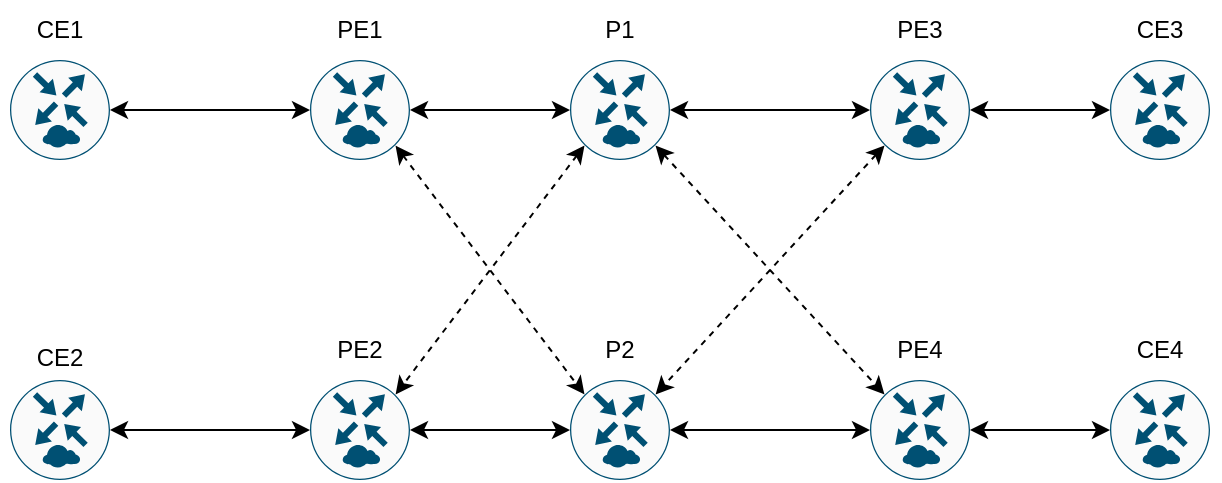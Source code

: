 <mxfile version="24.0.1" type="github" pages="3">
  <diagram name="MPLS" id="du1VYHTYzGHP499V6_Ih">
    <mxGraphModel dx="1009" dy="638" grid="1" gridSize="10" guides="1" tooltips="1" connect="1" arrows="1" fold="1" page="1" pageScale="1" pageWidth="1169" pageHeight="827" math="0" shadow="0">
      <root>
        <mxCell id="0" />
        <mxCell id="1" parent="0" />
        <mxCell id="6nrsSlm0Fa8zfI75_8YU-15" value="" style="endArrow=classic;startArrow=classic;html=1;rounded=0;entryX=1;entryY=0.5;entryDx=0;entryDy=0;entryPerimeter=0;" parent="1" source="6nrsSlm0Fa8zfI75_8YU-3" target="6nrsSlm0Fa8zfI75_8YU-1" edge="1">
          <mxGeometry width="50" height="50" relative="1" as="geometry">
            <mxPoint x="570" y="420" as="sourcePoint" />
            <mxPoint x="620" y="370" as="targetPoint" />
          </mxGeometry>
        </mxCell>
        <mxCell id="6nrsSlm0Fa8zfI75_8YU-26" value="" style="endArrow=classic;startArrow=classic;html=1;rounded=0;entryX=1;entryY=0.5;entryDx=0;entryDy=0;entryPerimeter=0;exitX=0;exitY=0.5;exitDx=0;exitDy=0;exitPerimeter=0;" parent="1" source="6nrsSlm0Fa8zfI75_8YU-4" target="6nrsSlm0Fa8zfI75_8YU-2" edge="1">
          <mxGeometry width="50" height="50" relative="1" as="geometry">
            <mxPoint x="370" y="350" as="sourcePoint" />
            <mxPoint x="290" y="330" as="targetPoint" />
          </mxGeometry>
        </mxCell>
        <mxCell id="6nrsSlm0Fa8zfI75_8YU-27" value="" style="group" parent="1" vertex="1" connectable="0">
          <mxGeometry x="235" y="160" width="60" height="80" as="geometry" />
        </mxCell>
        <mxCell id="6nrsSlm0Fa8zfI75_8YU-1" value="" style="sketch=0;points=[[0.5,0,0],[1,0.5,0],[0.5,1,0],[0,0.5,0],[0.145,0.145,0],[0.856,0.145,0],[0.855,0.856,0],[0.145,0.855,0]];verticalLabelPosition=bottom;html=1;verticalAlign=top;aspect=fixed;align=center;pointerEvents=1;shape=mxgraph.cisco19.rect;prIcon=csr_1000v;fillColor=#FAFAFA;strokeColor=#005073;gradientColor=none;" parent="6nrsSlm0Fa8zfI75_8YU-27" vertex="1">
          <mxGeometry x="5" y="30" width="50" height="50" as="geometry" />
        </mxCell>
        <mxCell id="6nrsSlm0Fa8zfI75_8YU-16" value="CE1" style="text;html=1;align=center;verticalAlign=middle;whiteSpace=wrap;rounded=0;" parent="6nrsSlm0Fa8zfI75_8YU-27" vertex="1">
          <mxGeometry width="60" height="30" as="geometry" />
        </mxCell>
        <mxCell id="6nrsSlm0Fa8zfI75_8YU-28" value="" style="group" parent="1" vertex="1" connectable="0">
          <mxGeometry x="385" y="160" width="60" height="80" as="geometry" />
        </mxCell>
        <mxCell id="6nrsSlm0Fa8zfI75_8YU-3" value="" style="sketch=0;points=[[0.5,0,0],[1,0.5,0],[0.5,1,0],[0,0.5,0],[0.145,0.145,0],[0.856,0.145,0],[0.855,0.856,0],[0.145,0.855,0]];verticalLabelPosition=bottom;html=1;verticalAlign=top;aspect=fixed;align=center;pointerEvents=1;shape=mxgraph.cisco19.rect;prIcon=csr_1000v;fillColor=#FAFAFA;strokeColor=#005073;" parent="6nrsSlm0Fa8zfI75_8YU-28" vertex="1">
          <mxGeometry x="5" y="30" width="50" height="50" as="geometry" />
        </mxCell>
        <mxCell id="6nrsSlm0Fa8zfI75_8YU-20" value="PE1" style="text;html=1;align=center;verticalAlign=middle;whiteSpace=wrap;rounded=0;" parent="6nrsSlm0Fa8zfI75_8YU-28" vertex="1">
          <mxGeometry width="60" height="30" as="geometry" />
        </mxCell>
        <mxCell id="6nrsSlm0Fa8zfI75_8YU-29" value="" style="group" parent="1" vertex="1" connectable="0">
          <mxGeometry x="235" y="324" width="60" height="76" as="geometry" />
        </mxCell>
        <mxCell id="6nrsSlm0Fa8zfI75_8YU-2" value="" style="sketch=0;points=[[0.5,0,0],[1,0.5,0],[0.5,1,0],[0,0.5,0],[0.145,0.145,0],[0.856,0.145,0],[0.855,0.856,0],[0.145,0.855,0]];verticalLabelPosition=bottom;html=1;verticalAlign=top;aspect=fixed;align=center;pointerEvents=1;shape=mxgraph.cisco19.rect;prIcon=csr_1000v;fillColor=#FAFAFA;strokeColor=#005073;" parent="6nrsSlm0Fa8zfI75_8YU-29" vertex="1">
          <mxGeometry x="5" y="26" width="50" height="50" as="geometry" />
        </mxCell>
        <mxCell id="6nrsSlm0Fa8zfI75_8YU-17" value="CE2" style="text;html=1;align=center;verticalAlign=middle;whiteSpace=wrap;rounded=0;" parent="6nrsSlm0Fa8zfI75_8YU-29" vertex="1">
          <mxGeometry width="60" height="30" as="geometry" />
        </mxCell>
        <mxCell id="6nrsSlm0Fa8zfI75_8YU-30" value="" style="group" parent="1" vertex="1" connectable="0">
          <mxGeometry x="385" y="320" width="60" height="80" as="geometry" />
        </mxCell>
        <mxCell id="6nrsSlm0Fa8zfI75_8YU-4" value="" style="sketch=0;points=[[0.5,0,0],[1,0.5,0],[0.5,1,0],[0,0.5,0],[0.145,0.145,0],[0.856,0.145,0],[0.855,0.856,0],[0.145,0.855,0]];verticalLabelPosition=bottom;html=1;verticalAlign=top;aspect=fixed;align=center;pointerEvents=1;shape=mxgraph.cisco19.rect;prIcon=csr_1000v;fillColor=#FAFAFA;strokeColor=#005073;" parent="6nrsSlm0Fa8zfI75_8YU-30" vertex="1">
          <mxGeometry x="5" y="30" width="50" height="50" as="geometry" />
        </mxCell>
        <mxCell id="6nrsSlm0Fa8zfI75_8YU-21" value="PE2" style="text;html=1;align=center;verticalAlign=middle;whiteSpace=wrap;rounded=0;" parent="6nrsSlm0Fa8zfI75_8YU-30" vertex="1">
          <mxGeometry width="60" height="30" as="geometry" />
        </mxCell>
        <mxCell id="6nrsSlm0Fa8zfI75_8YU-31" value="" style="group" parent="1" vertex="1" connectable="0">
          <mxGeometry x="515" y="320" width="60" height="80" as="geometry" />
        </mxCell>
        <mxCell id="6nrsSlm0Fa8zfI75_8YU-6" value="" style="sketch=0;points=[[0.5,0,0],[1,0.5,0],[0.5,1,0],[0,0.5,0],[0.145,0.145,0],[0.856,0.145,0],[0.855,0.856,0],[0.145,0.855,0]];verticalLabelPosition=bottom;html=1;verticalAlign=top;aspect=fixed;align=center;pointerEvents=1;shape=mxgraph.cisco19.rect;prIcon=csr_1000v;fillColor=#FAFAFA;strokeColor=#005073;" parent="6nrsSlm0Fa8zfI75_8YU-31" vertex="1">
          <mxGeometry x="5" y="30" width="50" height="50" as="geometry" />
        </mxCell>
        <mxCell id="6nrsSlm0Fa8zfI75_8YU-25" value="P2" style="text;html=1;align=center;verticalAlign=middle;whiteSpace=wrap;rounded=0;" parent="6nrsSlm0Fa8zfI75_8YU-31" vertex="1">
          <mxGeometry width="60" height="30" as="geometry" />
        </mxCell>
        <mxCell id="6nrsSlm0Fa8zfI75_8YU-32" value="" style="group" parent="1" vertex="1" connectable="0">
          <mxGeometry x="665" y="320" width="60" height="80" as="geometry" />
        </mxCell>
        <mxCell id="6nrsSlm0Fa8zfI75_8YU-8" value="" style="sketch=0;points=[[0.5,0,0],[1,0.5,0],[0.5,1,0],[0,0.5,0],[0.145,0.145,0],[0.856,0.145,0],[0.855,0.856,0],[0.145,0.855,0]];verticalLabelPosition=bottom;html=1;verticalAlign=top;aspect=fixed;align=center;pointerEvents=1;shape=mxgraph.cisco19.rect;prIcon=csr_1000v;fillColor=#FAFAFA;strokeColor=#005073;" parent="6nrsSlm0Fa8zfI75_8YU-32" vertex="1">
          <mxGeometry x="5" y="30" width="50" height="50" as="geometry" />
        </mxCell>
        <mxCell id="6nrsSlm0Fa8zfI75_8YU-23" value="PE4" style="text;html=1;align=center;verticalAlign=middle;whiteSpace=wrap;rounded=0;" parent="6nrsSlm0Fa8zfI75_8YU-32" vertex="1">
          <mxGeometry width="60" height="30" as="geometry" />
        </mxCell>
        <mxCell id="6nrsSlm0Fa8zfI75_8YU-33" value="" style="group" parent="1" vertex="1" connectable="0">
          <mxGeometry x="785" y="320" width="60" height="80" as="geometry" />
        </mxCell>
        <mxCell id="6nrsSlm0Fa8zfI75_8YU-10" value="" style="sketch=0;points=[[0.5,0,0],[1,0.5,0],[0.5,1,0],[0,0.5,0],[0.145,0.145,0],[0.856,0.145,0],[0.855,0.856,0],[0.145,0.855,0]];verticalLabelPosition=bottom;html=1;verticalAlign=top;aspect=fixed;align=center;pointerEvents=1;shape=mxgraph.cisco19.rect;prIcon=csr_1000v;fillColor=#FAFAFA;strokeColor=#005073;" parent="6nrsSlm0Fa8zfI75_8YU-33" vertex="1">
          <mxGeometry x="5" y="30" width="50" height="50" as="geometry" />
        </mxCell>
        <mxCell id="6nrsSlm0Fa8zfI75_8YU-19" value="CE4" style="text;html=1;align=center;verticalAlign=middle;whiteSpace=wrap;rounded=0;" parent="6nrsSlm0Fa8zfI75_8YU-33" vertex="1">
          <mxGeometry width="60" height="30" as="geometry" />
        </mxCell>
        <mxCell id="6nrsSlm0Fa8zfI75_8YU-34" value="" style="group" parent="1" vertex="1" connectable="0">
          <mxGeometry x="785" y="160" width="60" height="80" as="geometry" />
        </mxCell>
        <mxCell id="6nrsSlm0Fa8zfI75_8YU-9" value="" style="sketch=0;points=[[0.5,0,0],[1,0.5,0],[0.5,1,0],[0,0.5,0],[0.145,0.145,0],[0.856,0.145,0],[0.855,0.856,0],[0.145,0.855,0]];verticalLabelPosition=bottom;html=1;verticalAlign=top;aspect=fixed;align=center;pointerEvents=1;shape=mxgraph.cisco19.rect;prIcon=csr_1000v;fillColor=#FAFAFA;strokeColor=#005073;" parent="6nrsSlm0Fa8zfI75_8YU-34" vertex="1">
          <mxGeometry x="5" y="30" width="50" height="50" as="geometry" />
        </mxCell>
        <mxCell id="6nrsSlm0Fa8zfI75_8YU-18" value="CE3" style="text;html=1;align=center;verticalAlign=middle;whiteSpace=wrap;rounded=0;" parent="6nrsSlm0Fa8zfI75_8YU-34" vertex="1">
          <mxGeometry width="60" height="30" as="geometry" />
        </mxCell>
        <mxCell id="6nrsSlm0Fa8zfI75_8YU-35" value="" style="group" parent="1" vertex="1" connectable="0">
          <mxGeometry x="665" y="160" width="60" height="80" as="geometry" />
        </mxCell>
        <mxCell id="6nrsSlm0Fa8zfI75_8YU-7" value="" style="sketch=0;points=[[0.5,0,0],[1,0.5,0],[0.5,1,0],[0,0.5,0],[0.145,0.145,0],[0.856,0.145,0],[0.855,0.856,0],[0.145,0.855,0]];verticalLabelPosition=bottom;html=1;verticalAlign=top;aspect=fixed;align=center;pointerEvents=1;shape=mxgraph.cisco19.rect;prIcon=csr_1000v;fillColor=#FAFAFA;strokeColor=#005073;" parent="6nrsSlm0Fa8zfI75_8YU-35" vertex="1">
          <mxGeometry x="5" y="30" width="50" height="50" as="geometry" />
        </mxCell>
        <mxCell id="6nrsSlm0Fa8zfI75_8YU-22" value="PE3" style="text;html=1;align=center;verticalAlign=middle;whiteSpace=wrap;rounded=0;" parent="6nrsSlm0Fa8zfI75_8YU-35" vertex="1">
          <mxGeometry width="60" height="30" as="geometry" />
        </mxCell>
        <mxCell id="6nrsSlm0Fa8zfI75_8YU-36" value="" style="group" parent="1" vertex="1" connectable="0">
          <mxGeometry x="515" y="160" width="60" height="80" as="geometry" />
        </mxCell>
        <mxCell id="6nrsSlm0Fa8zfI75_8YU-5" value="" style="sketch=0;points=[[0.5,0,0],[1,0.5,0],[0.5,1,0],[0,0.5,0],[0.145,0.145,0],[0.856,0.145,0],[0.855,0.856,0],[0.145,0.855,0]];verticalLabelPosition=bottom;html=1;verticalAlign=top;aspect=fixed;align=center;pointerEvents=1;shape=mxgraph.cisco19.rect;prIcon=csr_1000v;fillColor=#FAFAFA;strokeColor=#005073;" parent="6nrsSlm0Fa8zfI75_8YU-36" vertex="1">
          <mxGeometry x="5" y="30" width="50" height="50" as="geometry" />
        </mxCell>
        <mxCell id="6nrsSlm0Fa8zfI75_8YU-24" value="P1" style="text;html=1;align=center;verticalAlign=middle;whiteSpace=wrap;rounded=0;" parent="6nrsSlm0Fa8zfI75_8YU-36" vertex="1">
          <mxGeometry width="60" height="30" as="geometry" />
        </mxCell>
        <mxCell id="6nrsSlm0Fa8zfI75_8YU-37" value="" style="endArrow=classic;startArrow=classic;html=1;rounded=0;entryX=1;entryY=0.5;entryDx=0;entryDy=0;entryPerimeter=0;exitX=0;exitY=0.5;exitDx=0;exitDy=0;exitPerimeter=0;" parent="1" source="6nrsSlm0Fa8zfI75_8YU-5" target="6nrsSlm0Fa8zfI75_8YU-3" edge="1">
          <mxGeometry width="50" height="50" relative="1" as="geometry">
            <mxPoint x="570" y="270" as="sourcePoint" />
            <mxPoint x="470" y="270" as="targetPoint" />
          </mxGeometry>
        </mxCell>
        <mxCell id="6nrsSlm0Fa8zfI75_8YU-38" value="" style="endArrow=classic;startArrow=classic;html=1;rounded=0;entryX=1;entryY=0.5;entryDx=0;entryDy=0;entryPerimeter=0;exitX=0;exitY=0.5;exitDx=0;exitDy=0;exitPerimeter=0;" parent="1" source="6nrsSlm0Fa8zfI75_8YU-6" target="6nrsSlm0Fa8zfI75_8YU-4" edge="1">
          <mxGeometry width="50" height="50" relative="1" as="geometry">
            <mxPoint x="575" y="300" as="sourcePoint" />
            <mxPoint x="495" y="300" as="targetPoint" />
          </mxGeometry>
        </mxCell>
        <mxCell id="6nrsSlm0Fa8zfI75_8YU-39" value="" style="endArrow=classic;startArrow=classic;html=1;rounded=0;entryX=0;entryY=0.5;entryDx=0;entryDy=0;entryPerimeter=0;exitX=1;exitY=0.5;exitDx=0;exitDy=0;exitPerimeter=0;" parent="1" source="6nrsSlm0Fa8zfI75_8YU-6" target="6nrsSlm0Fa8zfI75_8YU-8" edge="1">
          <mxGeometry width="50" height="50" relative="1" as="geometry">
            <mxPoint x="570" y="420" as="sourcePoint" />
            <mxPoint x="620" y="370" as="targetPoint" />
          </mxGeometry>
        </mxCell>
        <mxCell id="6nrsSlm0Fa8zfI75_8YU-40" value="" style="endArrow=classic;startArrow=classic;html=1;rounded=0;entryX=0;entryY=0.5;entryDx=0;entryDy=0;entryPerimeter=0;exitX=1;exitY=0.5;exitDx=0;exitDy=0;exitPerimeter=0;" parent="1" source="6nrsSlm0Fa8zfI75_8YU-5" target="6nrsSlm0Fa8zfI75_8YU-7" edge="1">
          <mxGeometry width="50" height="50" relative="1" as="geometry">
            <mxPoint x="570" y="420" as="sourcePoint" />
            <mxPoint x="620" y="370" as="targetPoint" />
          </mxGeometry>
        </mxCell>
        <mxCell id="6nrsSlm0Fa8zfI75_8YU-41" value="" style="endArrow=classic;startArrow=classic;html=1;rounded=0;entryX=0;entryY=0.5;entryDx=0;entryDy=0;entryPerimeter=0;exitX=1;exitY=0.5;exitDx=0;exitDy=0;exitPerimeter=0;" parent="1" source="6nrsSlm0Fa8zfI75_8YU-8" target="6nrsSlm0Fa8zfI75_8YU-10" edge="1">
          <mxGeometry width="50" height="50" relative="1" as="geometry">
            <mxPoint x="570" y="420" as="sourcePoint" />
            <mxPoint x="620" y="370" as="targetPoint" />
          </mxGeometry>
        </mxCell>
        <mxCell id="6nrsSlm0Fa8zfI75_8YU-42" value="" style="endArrow=classic;startArrow=classic;html=1;rounded=0;entryX=0;entryY=0.5;entryDx=0;entryDy=0;entryPerimeter=0;exitX=1;exitY=0.5;exitDx=0;exitDy=0;exitPerimeter=0;" parent="1" source="6nrsSlm0Fa8zfI75_8YU-7" target="6nrsSlm0Fa8zfI75_8YU-9" edge="1">
          <mxGeometry width="50" height="50" relative="1" as="geometry">
            <mxPoint x="570" y="420" as="sourcePoint" />
            <mxPoint x="620" y="370" as="targetPoint" />
          </mxGeometry>
        </mxCell>
        <mxCell id="6nrsSlm0Fa8zfI75_8YU-43" value="" style="endArrow=classic;startArrow=classic;html=1;rounded=0;dashed=1;exitX=0.855;exitY=0.856;exitDx=0;exitDy=0;exitPerimeter=0;entryX=0.145;entryY=0.145;entryDx=0;entryDy=0;entryPerimeter=0;" parent="1" source="6nrsSlm0Fa8zfI75_8YU-3" target="6nrsSlm0Fa8zfI75_8YU-6" edge="1">
          <mxGeometry width="50" height="50" relative="1" as="geometry">
            <mxPoint x="570" y="420" as="sourcePoint" />
            <mxPoint x="620" y="370" as="targetPoint" />
          </mxGeometry>
        </mxCell>
        <mxCell id="6nrsSlm0Fa8zfI75_8YU-44" value="" style="endArrow=classic;startArrow=classic;html=1;rounded=0;dashed=1;exitX=0.145;exitY=0.855;exitDx=0;exitDy=0;exitPerimeter=0;entryX=0.856;entryY=0.145;entryDx=0;entryDy=0;entryPerimeter=0;" parent="1" source="6nrsSlm0Fa8zfI75_8YU-5" target="6nrsSlm0Fa8zfI75_8YU-4" edge="1">
          <mxGeometry width="50" height="50" relative="1" as="geometry">
            <mxPoint x="496" y="241" as="sourcePoint" />
            <mxPoint x="590" y="365" as="targetPoint" />
          </mxGeometry>
        </mxCell>
        <mxCell id="6nrsSlm0Fa8zfI75_8YU-45" value="" style="endArrow=classic;startArrow=classic;html=1;rounded=0;dashed=1;exitX=0.855;exitY=0.856;exitDx=0;exitDy=0;exitPerimeter=0;entryX=0.145;entryY=0.145;entryDx=0;entryDy=0;entryPerimeter=0;" parent="1" source="6nrsSlm0Fa8zfI75_8YU-5" target="6nrsSlm0Fa8zfI75_8YU-8" edge="1">
          <mxGeometry width="50" height="50" relative="1" as="geometry">
            <mxPoint x="572" y="233" as="sourcePoint" />
            <mxPoint x="666" y="357" as="targetPoint" />
          </mxGeometry>
        </mxCell>
        <mxCell id="6nrsSlm0Fa8zfI75_8YU-46" value="" style="endArrow=classic;startArrow=classic;html=1;rounded=0;dashed=1;exitX=0.145;exitY=0.855;exitDx=0;exitDy=0;exitPerimeter=0;entryX=0.856;entryY=0.145;entryDx=0;entryDy=0;entryPerimeter=0;" parent="1" source="6nrsSlm0Fa8zfI75_8YU-7" target="6nrsSlm0Fa8zfI75_8YU-6" edge="1">
          <mxGeometry width="50" height="50" relative="1" as="geometry">
            <mxPoint x="666" y="233" as="sourcePoint" />
            <mxPoint x="572" y="357" as="targetPoint" />
          </mxGeometry>
        </mxCell>
      </root>
    </mxGraphModel>
  </diagram>
  <diagram name="MPLS CORE IP" id="orSWadWTR1_1AaJKqT88">
    <mxGraphModel dx="1393" dy="776" grid="1" gridSize="10" guides="1" tooltips="1" connect="1" arrows="1" fold="1" page="1" pageScale="1" pageWidth="1169" pageHeight="827" math="0" shadow="0">
      <root>
        <mxCell id="SDawHc3B1RVjyqlopl5h-0" />
        <mxCell id="SDawHc3B1RVjyqlopl5h-1" parent="SDawHc3B1RVjyqlopl5h-0" />
        <mxCell id="SDawHc3B1RVjyqlopl5h-2" value="" style="endArrow=classic;startArrow=classic;html=1;rounded=0;entryX=1;entryY=0.5;entryDx=0;entryDy=0;entryPerimeter=0;" parent="SDawHc3B1RVjyqlopl5h-1" source="SDawHc3B1RVjyqlopl5h-8" target="SDawHc3B1RVjyqlopl5h-5" edge="1">
          <mxGeometry width="50" height="50" relative="1" as="geometry">
            <mxPoint x="570" y="420" as="sourcePoint" />
            <mxPoint x="620" y="370" as="targetPoint" />
          </mxGeometry>
        </mxCell>
        <mxCell id="SDawHc3B1RVjyqlopl5h-3" value="" style="endArrow=classic;startArrow=classic;html=1;rounded=0;entryX=1;entryY=0.5;entryDx=0;entryDy=0;entryPerimeter=0;exitX=0;exitY=0.5;exitDx=0;exitDy=0;exitPerimeter=0;" parent="SDawHc3B1RVjyqlopl5h-1" source="SDawHc3B1RVjyqlopl5h-14" target="SDawHc3B1RVjyqlopl5h-11" edge="1">
          <mxGeometry width="50" height="50" relative="1" as="geometry">
            <mxPoint x="370" y="350" as="sourcePoint" />
            <mxPoint x="290" y="330" as="targetPoint" />
          </mxGeometry>
        </mxCell>
        <mxCell id="SDawHc3B1RVjyqlopl5h-4" value="" style="group" parent="SDawHc3B1RVjyqlopl5h-1" vertex="1" connectable="0">
          <mxGeometry x="235" y="160" width="60" height="80" as="geometry" />
        </mxCell>
        <mxCell id="SDawHc3B1RVjyqlopl5h-5" value="" style="sketch=0;points=[[0.5,0,0],[1,0.5,0],[0.5,1,0],[0,0.5,0],[0.145,0.145,0],[0.856,0.145,0],[0.855,0.856,0],[0.145,0.855,0]];verticalLabelPosition=bottom;html=1;verticalAlign=top;aspect=fixed;align=center;pointerEvents=1;shape=mxgraph.cisco19.rect;prIcon=csr_1000v;fillColor=#FAFAFA;strokeColor=#005073;gradientColor=none;" parent="SDawHc3B1RVjyqlopl5h-4" vertex="1">
          <mxGeometry x="5" y="30" width="50" height="50" as="geometry" />
        </mxCell>
        <mxCell id="SDawHc3B1RVjyqlopl5h-6" value="CE1" style="text;html=1;align=center;verticalAlign=middle;whiteSpace=wrap;rounded=0;" parent="SDawHc3B1RVjyqlopl5h-4" vertex="1">
          <mxGeometry width="60" height="30" as="geometry" />
        </mxCell>
        <mxCell id="SDawHc3B1RVjyqlopl5h-7" value="" style="group" parent="SDawHc3B1RVjyqlopl5h-1" vertex="1" connectable="0">
          <mxGeometry x="385" y="160" width="60" height="80" as="geometry" />
        </mxCell>
        <mxCell id="SDawHc3B1RVjyqlopl5h-8" value="" style="sketch=0;points=[[0.5,0,0],[1,0.5,0],[0.5,1,0],[0,0.5,0],[0.145,0.145,0],[0.856,0.145,0],[0.855,0.856,0],[0.145,0.855,0]];verticalLabelPosition=bottom;html=1;verticalAlign=top;aspect=fixed;align=center;pointerEvents=1;shape=mxgraph.cisco19.rect;prIcon=csr_1000v;fillColor=#FAFAFA;strokeColor=#005073;" parent="SDawHc3B1RVjyqlopl5h-7" vertex="1">
          <mxGeometry x="5" y="30" width="50" height="50" as="geometry" />
        </mxCell>
        <mxCell id="SDawHc3B1RVjyqlopl5h-9" value="PE1" style="text;html=1;align=center;verticalAlign=middle;whiteSpace=wrap;rounded=0;" parent="SDawHc3B1RVjyqlopl5h-7" vertex="1">
          <mxGeometry width="60" height="30" as="geometry" />
        </mxCell>
        <mxCell id="SDawHc3B1RVjyqlopl5h-10" value="" style="group" parent="SDawHc3B1RVjyqlopl5h-1" vertex="1" connectable="0">
          <mxGeometry x="235" y="324" width="60" height="76" as="geometry" />
        </mxCell>
        <mxCell id="SDawHc3B1RVjyqlopl5h-11" value="" style="sketch=0;points=[[0.5,0,0],[1,0.5,0],[0.5,1,0],[0,0.5,0],[0.145,0.145,0],[0.856,0.145,0],[0.855,0.856,0],[0.145,0.855,0]];verticalLabelPosition=bottom;html=1;verticalAlign=top;aspect=fixed;align=center;pointerEvents=1;shape=mxgraph.cisco19.rect;prIcon=csr_1000v;fillColor=#FAFAFA;strokeColor=#005073;" parent="SDawHc3B1RVjyqlopl5h-10" vertex="1">
          <mxGeometry x="5" y="26" width="50" height="50" as="geometry" />
        </mxCell>
        <mxCell id="SDawHc3B1RVjyqlopl5h-12" value="CE2" style="text;html=1;align=center;verticalAlign=middle;whiteSpace=wrap;rounded=0;" parent="SDawHc3B1RVjyqlopl5h-10" vertex="1">
          <mxGeometry width="60" height="30" as="geometry" />
        </mxCell>
        <mxCell id="SDawHc3B1RVjyqlopl5h-13" value="" style="group" parent="SDawHc3B1RVjyqlopl5h-1" vertex="1" connectable="0">
          <mxGeometry x="385" y="320" width="60" height="80" as="geometry" />
        </mxCell>
        <mxCell id="SDawHc3B1RVjyqlopl5h-14" value="" style="sketch=0;points=[[0.5,0,0],[1,0.5,0],[0.5,1,0],[0,0.5,0],[0.145,0.145,0],[0.856,0.145,0],[0.855,0.856,0],[0.145,0.855,0]];verticalLabelPosition=bottom;html=1;verticalAlign=top;aspect=fixed;align=center;pointerEvents=1;shape=mxgraph.cisco19.rect;prIcon=csr_1000v;fillColor=#FAFAFA;strokeColor=#005073;" parent="SDawHc3B1RVjyqlopl5h-13" vertex="1">
          <mxGeometry x="5" y="30" width="50" height="50" as="geometry" />
        </mxCell>
        <mxCell id="SDawHc3B1RVjyqlopl5h-15" value="PE2" style="text;html=1;align=center;verticalAlign=middle;whiteSpace=wrap;rounded=0;" parent="SDawHc3B1RVjyqlopl5h-13" vertex="1">
          <mxGeometry width="60" height="30" as="geometry" />
        </mxCell>
        <mxCell id="SDawHc3B1RVjyqlopl5h-16" value="" style="group" parent="SDawHc3B1RVjyqlopl5h-1" vertex="1" connectable="0">
          <mxGeometry x="515" y="320" width="60" height="80" as="geometry" />
        </mxCell>
        <mxCell id="SDawHc3B1RVjyqlopl5h-17" value="" style="sketch=0;points=[[0.5,0,0],[1,0.5,0],[0.5,1,0],[0,0.5,0],[0.145,0.145,0],[0.856,0.145,0],[0.855,0.856,0],[0.145,0.855,0]];verticalLabelPosition=bottom;html=1;verticalAlign=top;aspect=fixed;align=center;pointerEvents=1;shape=mxgraph.cisco19.rect;prIcon=csr_1000v;fillColor=#FAFAFA;strokeColor=#005073;" parent="SDawHc3B1RVjyqlopl5h-16" vertex="1">
          <mxGeometry x="5" y="30" width="50" height="50" as="geometry" />
        </mxCell>
        <mxCell id="SDawHc3B1RVjyqlopl5h-18" value="P2" style="text;html=1;align=center;verticalAlign=middle;whiteSpace=wrap;rounded=0;" parent="SDawHc3B1RVjyqlopl5h-16" vertex="1">
          <mxGeometry width="60" height="30" as="geometry" />
        </mxCell>
        <mxCell id="SDawHc3B1RVjyqlopl5h-19" value="" style="group" parent="SDawHc3B1RVjyqlopl5h-1" vertex="1" connectable="0">
          <mxGeometry x="665" y="320" width="60" height="80" as="geometry" />
        </mxCell>
        <mxCell id="SDawHc3B1RVjyqlopl5h-20" value="" style="sketch=0;points=[[0.5,0,0],[1,0.5,0],[0.5,1,0],[0,0.5,0],[0.145,0.145,0],[0.856,0.145,0],[0.855,0.856,0],[0.145,0.855,0]];verticalLabelPosition=bottom;html=1;verticalAlign=top;aspect=fixed;align=center;pointerEvents=1;shape=mxgraph.cisco19.rect;prIcon=csr_1000v;fillColor=#FAFAFA;strokeColor=#005073;" parent="SDawHc3B1RVjyqlopl5h-19" vertex="1">
          <mxGeometry x="5" y="30" width="50" height="50" as="geometry" />
        </mxCell>
        <mxCell id="SDawHc3B1RVjyqlopl5h-21" value="PE4" style="text;html=1;align=center;verticalAlign=middle;whiteSpace=wrap;rounded=0;" parent="SDawHc3B1RVjyqlopl5h-19" vertex="1">
          <mxGeometry width="60" height="30" as="geometry" />
        </mxCell>
        <mxCell id="SDawHc3B1RVjyqlopl5h-22" value="" style="group" parent="SDawHc3B1RVjyqlopl5h-1" vertex="1" connectable="0">
          <mxGeometry x="785" y="320" width="60" height="80" as="geometry" />
        </mxCell>
        <mxCell id="SDawHc3B1RVjyqlopl5h-23" value="" style="sketch=0;points=[[0.5,0,0],[1,0.5,0],[0.5,1,0],[0,0.5,0],[0.145,0.145,0],[0.856,0.145,0],[0.855,0.856,0],[0.145,0.855,0]];verticalLabelPosition=bottom;html=1;verticalAlign=top;aspect=fixed;align=center;pointerEvents=1;shape=mxgraph.cisco19.rect;prIcon=csr_1000v;fillColor=#FAFAFA;strokeColor=#005073;" parent="SDawHc3B1RVjyqlopl5h-22" vertex="1">
          <mxGeometry x="5" y="30" width="50" height="50" as="geometry" />
        </mxCell>
        <mxCell id="SDawHc3B1RVjyqlopl5h-24" value="CE4" style="text;html=1;align=center;verticalAlign=middle;whiteSpace=wrap;rounded=0;" parent="SDawHc3B1RVjyqlopl5h-22" vertex="1">
          <mxGeometry width="60" height="30" as="geometry" />
        </mxCell>
        <mxCell id="SDawHc3B1RVjyqlopl5h-25" value="" style="group" parent="SDawHc3B1RVjyqlopl5h-1" vertex="1" connectable="0">
          <mxGeometry x="785" y="160" width="60" height="80" as="geometry" />
        </mxCell>
        <mxCell id="SDawHc3B1RVjyqlopl5h-26" value="" style="sketch=0;points=[[0.5,0,0],[1,0.5,0],[0.5,1,0],[0,0.5,0],[0.145,0.145,0],[0.856,0.145,0],[0.855,0.856,0],[0.145,0.855,0]];verticalLabelPosition=bottom;html=1;verticalAlign=top;aspect=fixed;align=center;pointerEvents=1;shape=mxgraph.cisco19.rect;prIcon=csr_1000v;fillColor=#FAFAFA;strokeColor=#005073;" parent="SDawHc3B1RVjyqlopl5h-25" vertex="1">
          <mxGeometry x="5" y="30" width="50" height="50" as="geometry" />
        </mxCell>
        <mxCell id="SDawHc3B1RVjyqlopl5h-27" value="CE3" style="text;html=1;align=center;verticalAlign=middle;whiteSpace=wrap;rounded=0;" parent="SDawHc3B1RVjyqlopl5h-25" vertex="1">
          <mxGeometry width="60" height="30" as="geometry" />
        </mxCell>
        <mxCell id="SDawHc3B1RVjyqlopl5h-28" value="" style="group" parent="SDawHc3B1RVjyqlopl5h-1" vertex="1" connectable="0">
          <mxGeometry x="665" y="160" width="60" height="80" as="geometry" />
        </mxCell>
        <mxCell id="SDawHc3B1RVjyqlopl5h-29" value="" style="sketch=0;points=[[0.5,0,0],[1,0.5,0],[0.5,1,0],[0,0.5,0],[0.145,0.145,0],[0.856,0.145,0],[0.855,0.856,0],[0.145,0.855,0]];verticalLabelPosition=bottom;html=1;verticalAlign=top;aspect=fixed;align=center;pointerEvents=1;shape=mxgraph.cisco19.rect;prIcon=csr_1000v;fillColor=#FAFAFA;strokeColor=#005073;" parent="SDawHc3B1RVjyqlopl5h-28" vertex="1">
          <mxGeometry x="5" y="30" width="50" height="50" as="geometry" />
        </mxCell>
        <mxCell id="SDawHc3B1RVjyqlopl5h-30" value="PE3" style="text;html=1;align=center;verticalAlign=middle;whiteSpace=wrap;rounded=0;" parent="SDawHc3B1RVjyqlopl5h-28" vertex="1">
          <mxGeometry width="60" height="30" as="geometry" />
        </mxCell>
        <mxCell id="SDawHc3B1RVjyqlopl5h-31" value="" style="group" parent="SDawHc3B1RVjyqlopl5h-1" vertex="1" connectable="0">
          <mxGeometry x="515" y="160" width="60" height="80" as="geometry" />
        </mxCell>
        <mxCell id="SDawHc3B1RVjyqlopl5h-32" value="" style="sketch=0;points=[[0.5,0,0],[1,0.5,0],[0.5,1,0],[0,0.5,0],[0.145,0.145,0],[0.856,0.145,0],[0.855,0.856,0],[0.145,0.855,0]];verticalLabelPosition=bottom;html=1;verticalAlign=top;aspect=fixed;align=center;pointerEvents=1;shape=mxgraph.cisco19.rect;prIcon=csr_1000v;fillColor=#FAFAFA;strokeColor=#005073;" parent="SDawHc3B1RVjyqlopl5h-31" vertex="1">
          <mxGeometry x="5" y="30" width="50" height="50" as="geometry" />
        </mxCell>
        <mxCell id="SDawHc3B1RVjyqlopl5h-33" value="P1" style="text;html=1;align=center;verticalAlign=middle;whiteSpace=wrap;rounded=0;" parent="SDawHc3B1RVjyqlopl5h-31" vertex="1">
          <mxGeometry width="60" height="30" as="geometry" />
        </mxCell>
        <mxCell id="SDawHc3B1RVjyqlopl5h-34" value="" style="endArrow=classic;startArrow=classic;html=1;rounded=0;entryX=1;entryY=0.5;entryDx=0;entryDy=0;entryPerimeter=0;exitX=0;exitY=0.5;exitDx=0;exitDy=0;exitPerimeter=0;" parent="SDawHc3B1RVjyqlopl5h-1" source="SDawHc3B1RVjyqlopl5h-32" target="SDawHc3B1RVjyqlopl5h-8" edge="1">
          <mxGeometry width="50" height="50" relative="1" as="geometry">
            <mxPoint x="570" y="270" as="sourcePoint" />
            <mxPoint x="470" y="270" as="targetPoint" />
          </mxGeometry>
        </mxCell>
        <mxCell id="SDawHc3B1RVjyqlopl5h-35" value="" style="endArrow=classic;startArrow=classic;html=1;rounded=0;entryX=1;entryY=0.5;entryDx=0;entryDy=0;entryPerimeter=0;exitX=0;exitY=0.5;exitDx=0;exitDy=0;exitPerimeter=0;" parent="SDawHc3B1RVjyqlopl5h-1" source="SDawHc3B1RVjyqlopl5h-17" target="SDawHc3B1RVjyqlopl5h-14" edge="1">
          <mxGeometry width="50" height="50" relative="1" as="geometry">
            <mxPoint x="575" y="300" as="sourcePoint" />
            <mxPoint x="495" y="300" as="targetPoint" />
          </mxGeometry>
        </mxCell>
        <mxCell id="SDawHc3B1RVjyqlopl5h-36" value="" style="endArrow=classic;startArrow=classic;html=1;rounded=0;entryX=0;entryY=0.5;entryDx=0;entryDy=0;entryPerimeter=0;exitX=1;exitY=0.5;exitDx=0;exitDy=0;exitPerimeter=0;" parent="SDawHc3B1RVjyqlopl5h-1" source="SDawHc3B1RVjyqlopl5h-17" target="SDawHc3B1RVjyqlopl5h-20" edge="1">
          <mxGeometry width="50" height="50" relative="1" as="geometry">
            <mxPoint x="570" y="420" as="sourcePoint" />
            <mxPoint x="620" y="370" as="targetPoint" />
          </mxGeometry>
        </mxCell>
        <mxCell id="SDawHc3B1RVjyqlopl5h-37" value="" style="endArrow=classic;startArrow=classic;html=1;rounded=0;entryX=0;entryY=0.5;entryDx=0;entryDy=0;entryPerimeter=0;exitX=1;exitY=0.5;exitDx=0;exitDy=0;exitPerimeter=0;" parent="SDawHc3B1RVjyqlopl5h-1" source="SDawHc3B1RVjyqlopl5h-32" target="SDawHc3B1RVjyqlopl5h-29" edge="1">
          <mxGeometry width="50" height="50" relative="1" as="geometry">
            <mxPoint x="570" y="420" as="sourcePoint" />
            <mxPoint x="620" y="370" as="targetPoint" />
          </mxGeometry>
        </mxCell>
        <mxCell id="SDawHc3B1RVjyqlopl5h-38" value="" style="endArrow=classic;startArrow=classic;html=1;rounded=0;entryX=0;entryY=0.5;entryDx=0;entryDy=0;entryPerimeter=0;exitX=1;exitY=0.5;exitDx=0;exitDy=0;exitPerimeter=0;" parent="SDawHc3B1RVjyqlopl5h-1" source="SDawHc3B1RVjyqlopl5h-20" target="SDawHc3B1RVjyqlopl5h-23" edge="1">
          <mxGeometry width="50" height="50" relative="1" as="geometry">
            <mxPoint x="570" y="420" as="sourcePoint" />
            <mxPoint x="620" y="370" as="targetPoint" />
          </mxGeometry>
        </mxCell>
        <mxCell id="SDawHc3B1RVjyqlopl5h-39" value="" style="endArrow=classic;startArrow=classic;html=1;rounded=0;entryX=0;entryY=0.5;entryDx=0;entryDy=0;entryPerimeter=0;exitX=1;exitY=0.5;exitDx=0;exitDy=0;exitPerimeter=0;" parent="SDawHc3B1RVjyqlopl5h-1" source="SDawHc3B1RVjyqlopl5h-29" target="SDawHc3B1RVjyqlopl5h-26" edge="1">
          <mxGeometry width="50" height="50" relative="1" as="geometry">
            <mxPoint x="570" y="420" as="sourcePoint" />
            <mxPoint x="620" y="370" as="targetPoint" />
          </mxGeometry>
        </mxCell>
        <mxCell id="SDawHc3B1RVjyqlopl5h-40" value="" style="endArrow=classic;startArrow=classic;html=1;rounded=0;dashed=1;exitX=0.855;exitY=0.856;exitDx=0;exitDy=0;exitPerimeter=0;entryX=0.145;entryY=0.145;entryDx=0;entryDy=0;entryPerimeter=0;" parent="SDawHc3B1RVjyqlopl5h-1" source="SDawHc3B1RVjyqlopl5h-8" target="SDawHc3B1RVjyqlopl5h-17" edge="1">
          <mxGeometry width="50" height="50" relative="1" as="geometry">
            <mxPoint x="570" y="420" as="sourcePoint" />
            <mxPoint x="620" y="370" as="targetPoint" />
          </mxGeometry>
        </mxCell>
        <mxCell id="SDawHc3B1RVjyqlopl5h-41" value="" style="endArrow=classic;startArrow=classic;html=1;rounded=0;dashed=1;exitX=0.145;exitY=0.855;exitDx=0;exitDy=0;exitPerimeter=0;entryX=0.856;entryY=0.145;entryDx=0;entryDy=0;entryPerimeter=0;" parent="SDawHc3B1RVjyqlopl5h-1" source="SDawHc3B1RVjyqlopl5h-32" target="SDawHc3B1RVjyqlopl5h-14" edge="1">
          <mxGeometry width="50" height="50" relative="1" as="geometry">
            <mxPoint x="496" y="241" as="sourcePoint" />
            <mxPoint x="590" y="365" as="targetPoint" />
          </mxGeometry>
        </mxCell>
        <mxCell id="SDawHc3B1RVjyqlopl5h-42" value="" style="endArrow=classic;startArrow=classic;html=1;rounded=0;dashed=1;exitX=0.855;exitY=0.856;exitDx=0;exitDy=0;exitPerimeter=0;entryX=0.145;entryY=0.145;entryDx=0;entryDy=0;entryPerimeter=0;" parent="SDawHc3B1RVjyqlopl5h-1" source="SDawHc3B1RVjyqlopl5h-32" target="SDawHc3B1RVjyqlopl5h-20" edge="1">
          <mxGeometry width="50" height="50" relative="1" as="geometry">
            <mxPoint x="572" y="233" as="sourcePoint" />
            <mxPoint x="666" y="357" as="targetPoint" />
          </mxGeometry>
        </mxCell>
        <mxCell id="SDawHc3B1RVjyqlopl5h-43" value="" style="endArrow=classic;startArrow=classic;html=1;rounded=0;dashed=1;exitX=0.145;exitY=0.855;exitDx=0;exitDy=0;exitPerimeter=0;entryX=0.856;entryY=0.145;entryDx=0;entryDy=0;entryPerimeter=0;" parent="SDawHc3B1RVjyqlopl5h-1" source="SDawHc3B1RVjyqlopl5h-29" target="SDawHc3B1RVjyqlopl5h-17" edge="1">
          <mxGeometry width="50" height="50" relative="1" as="geometry">
            <mxPoint x="666" y="233" as="sourcePoint" />
            <mxPoint x="572" y="357" as="targetPoint" />
          </mxGeometry>
        </mxCell>
        <mxCell id="2mWvLVdNKBC-2SuVSIBE-0" value="CORE IP INFO" style="swimlane;fontStyle=0;childLayout=stackLayout;horizontal=1;startSize=30;horizontalStack=0;resizeParent=1;resizeParentMax=0;resizeLast=0;collapsible=1;marginBottom=0;whiteSpace=wrap;html=1;" parent="SDawHc3B1RVjyqlopl5h-1" vertex="1">
          <mxGeometry x="960" y="40" width="180" height="120" as="geometry">
            <mxRectangle x="1000" y="40" width="60" height="30" as="alternateBounds" />
          </mxGeometry>
        </mxCell>
        <mxCell id="2mWvLVdNKBC-2SuVSIBE-1" value="P&lt;span style=&quot;white-space: pre;&quot;&gt;&#x9;&lt;/span&gt;&amp;gt; 10.1.1.0/24" style="text;strokeColor=none;fillColor=none;align=left;verticalAlign=middle;spacingLeft=4;spacingRight=4;overflow=hidden;points=[[0,0.5],[1,0.5]];portConstraint=eastwest;rotatable=0;whiteSpace=wrap;html=1;" parent="2mWvLVdNKBC-2SuVSIBE-0" vertex="1">
          <mxGeometry y="30" width="180" height="30" as="geometry" />
        </mxCell>
        <mxCell id="2mWvLVdNKBC-2SuVSIBE-4" value="PE&lt;span style=&quot;white-space: pre;&quot;&gt;&#x9;&lt;/span&gt;&amp;gt; 10.1.2.0/24" style="text;strokeColor=none;fillColor=none;align=left;verticalAlign=middle;spacingLeft=4;spacingRight=4;overflow=hidden;points=[[0,0.5],[1,0.5]];portConstraint=eastwest;rotatable=0;whiteSpace=wrap;html=1;" parent="2mWvLVdNKBC-2SuVSIBE-0" vertex="1">
          <mxGeometry y="60" width="180" height="30" as="geometry" />
        </mxCell>
        <mxCell id="2mWvLVdNKBC-2SuVSIBE-5" value="Lo&lt;span style=&quot;white-space: pre;&quot;&gt;&#x9;&lt;/span&gt;&amp;gt; 10.1.3.0/24" style="text;strokeColor=none;fillColor=none;align=left;verticalAlign=middle;spacingLeft=4;spacingRight=4;overflow=hidden;points=[[0,0.5],[1,0.5]];portConstraint=eastwest;rotatable=0;whiteSpace=wrap;html=1;" parent="2mWvLVdNKBC-2SuVSIBE-0" vertex="1">
          <mxGeometry y="90" width="180" height="30" as="geometry" />
        </mxCell>
        <mxCell id="2mWvLVdNKBC-2SuVSIBE-10" value="&lt;div&gt;PE1toP1 10.1.2.0/30&lt;/div&gt;&lt;div&gt;&lt;span style=&quot;background-color: initial;&quot;&gt;PE1toP2 10.1.2.4/30&lt;/span&gt;&lt;/div&gt;&lt;div&gt;&lt;span style=&quot;background-color: initial;&quot;&gt;PE1 rendezvous point&amp;nbsp;&lt;/span&gt;&lt;/div&gt;&lt;div&gt;(Primary)&lt;/div&gt;" style="text;html=1;align=left;verticalAlign=middle;whiteSpace=wrap;rounded=0;" parent="SDawHc3B1RVjyqlopl5h-1" vertex="1">
          <mxGeometry x="400" y="80" width="130" height="60" as="geometry" />
        </mxCell>
        <mxCell id="2mWvLVdNKBC-2SuVSIBE-11" value="&lt;div&gt;PE3toP1 10.1.2.16/30&lt;/div&gt;&lt;div&gt;PE3toP2 10.1.2.20/30&lt;/div&gt;&lt;div&gt;PE1 rendezvous point&amp;nbsp;&lt;/div&gt;&lt;div&gt;(Secondary)&lt;/div&gt;" style="text;html=1;align=left;verticalAlign=middle;whiteSpace=wrap;rounded=0;" parent="SDawHc3B1RVjyqlopl5h-1" vertex="1">
          <mxGeometry x="560" y="80" width="130" height="60" as="geometry" />
        </mxCell>
        <mxCell id="2mWvLVdNKBC-2SuVSIBE-12" value="&lt;div&gt;PE2toP1 10.1.2.8/30&lt;/div&gt;&lt;div&gt;PE2toP2 10.1.2.12/30&lt;/div&gt;" style="text;html=1;align=left;verticalAlign=middle;whiteSpace=wrap;rounded=0;" parent="SDawHc3B1RVjyqlopl5h-1" vertex="1">
          <mxGeometry x="400" y="442" width="130" height="36" as="geometry" />
        </mxCell>
        <mxCell id="2mWvLVdNKBC-2SuVSIBE-13" value="&lt;div&gt;PE4toP1 10.1.2.24/30&lt;/div&gt;&lt;div&gt;PE4toP2 10.1.2.28/30&lt;/div&gt;" style="text;html=1;align=left;verticalAlign=middle;whiteSpace=wrap;rounded=0;" parent="SDawHc3B1RVjyqlopl5h-1" vertex="1">
          <mxGeometry x="560" y="440" width="130" height="40" as="geometry" />
        </mxCell>
        <mxCell id="7qDyzi4kpQ1XAIC2b1m0-0" value="VRF LIST" style="swimlane;fontStyle=0;childLayout=stackLayout;horizontal=1;startSize=30;horizontalStack=0;resizeParent=1;resizeParentMax=0;resizeLast=0;collapsible=1;marginBottom=0;whiteSpace=wrap;html=1;" parent="SDawHc3B1RVjyqlopl5h-1" vertex="1">
          <mxGeometry x="960" y="190" width="180" height="150" as="geometry" />
        </mxCell>
        <mxCell id="7qDyzi4kpQ1XAIC2b1m0-1" value="DATA&lt;span style=&quot;white-space: pre;&quot;&gt;&#x9;&lt;/span&gt;64555:100" style="text;strokeColor=none;fillColor=none;align=left;verticalAlign=middle;spacingLeft=4;spacingRight=4;overflow=hidden;points=[[0,0.5],[1,0.5]];portConstraint=eastwest;rotatable=0;whiteSpace=wrap;html=1;" parent="7qDyzi4kpQ1XAIC2b1m0-0" vertex="1">
          <mxGeometry y="30" width="180" height="30" as="geometry" />
        </mxCell>
        <mxCell id="7qDyzi4kpQ1XAIC2b1m0-2" value="CCTV&lt;span style=&quot;white-space: pre;&quot;&gt;&#x9;&lt;/span&gt;64555:200" style="text;strokeColor=none;fillColor=none;align=left;verticalAlign=middle;spacingLeft=4;spacingRight=4;overflow=hidden;points=[[0,0.5],[1,0.5]];portConstraint=eastwest;rotatable=0;whiteSpace=wrap;html=1;" parent="7qDyzi4kpQ1XAIC2b1m0-0" vertex="1">
          <mxGeometry y="60" width="180" height="30" as="geometry" />
        </mxCell>
        <mxCell id="7qDyzi4kpQ1XAIC2b1m0-3" value="IPTV&lt;span style=&quot;white-space: pre;&quot;&gt;&#x9;&lt;/span&gt;64555:201" style="text;strokeColor=none;fillColor=none;align=left;verticalAlign=middle;spacingLeft=4;spacingRight=4;overflow=hidden;points=[[0,0.5],[1,0.5]];portConstraint=eastwest;rotatable=0;whiteSpace=wrap;html=1;" parent="7qDyzi4kpQ1XAIC2b1m0-0" vertex="1">
          <mxGeometry y="90" width="180" height="30" as="geometry" />
        </mxCell>
        <mxCell id="7qDyzi4kpQ1XAIC2b1m0-5" value="RP&lt;span style=&quot;white-space: pre;&quot;&gt;&#x9;&lt;/span&gt;&lt;span style=&quot;white-space: pre;&quot;&gt;&#x9;&lt;/span&gt;64555:254" style="text;strokeColor=none;fillColor=none;align=left;verticalAlign=middle;spacingLeft=4;spacingRight=4;overflow=hidden;points=[[0,0.5],[1,0.5]];portConstraint=eastwest;rotatable=0;whiteSpace=wrap;html=1;" parent="7qDyzi4kpQ1XAIC2b1m0-0" vertex="1">
          <mxGeometry y="120" width="180" height="30" as="geometry" />
        </mxCell>
        <mxCell id="7qDyzi4kpQ1XAIC2b1m0-7" value="Rendezvous Points&lt;br&gt;Primary (P) Secondary&amp;nbsp; (S)" style="swimlane;fontStyle=0;childLayout=stackLayout;horizontal=1;startSize=30;horizontalStack=0;resizeParent=1;resizeParentMax=0;resizeLast=0;collapsible=1;marginBottom=0;whiteSpace=wrap;html=1;" parent="SDawHc3B1RVjyqlopl5h-1" vertex="1">
          <mxGeometry x="960" y="360" width="180" height="126" as="geometry" />
        </mxCell>
        <mxCell id="7qDyzi4kpQ1XAIC2b1m0-8" value="DATA&lt;span style=&quot;white-space: pre;&quot;&gt;&#x9;&lt;/span&gt;10.100.254.254/32/P&lt;br&gt;&lt;span style=&quot;white-space: pre;&quot;&gt;&#x9;&lt;/span&gt;&lt;span style=&quot;white-space: pre;&quot;&gt;&#x9;&lt;/span&gt;10.100.254.253/32/S&lt;div&gt;&lt;br&gt;&lt;/div&gt;" style="text;strokeColor=none;fillColor=none;align=left;verticalAlign=middle;spacingLeft=4;spacingRight=4;overflow=hidden;points=[[0,0.5],[1,0.5]];portConstraint=eastwest;rotatable=0;whiteSpace=wrap;html=1;" parent="7qDyzi4kpQ1XAIC2b1m0-7" vertex="1">
          <mxGeometry y="30" width="180" height="32" as="geometry" />
        </mxCell>
        <mxCell id="7qDyzi4kpQ1XAIC2b1m0-10" value="IPTV&lt;span style=&quot;white-space: pre;&quot;&gt;&#x9;&lt;/span&gt;10.201.254.254/32/P&lt;br&gt;&lt;span style=&quot;white-space: pre;&quot;&gt;&#x9;&lt;/span&gt;&lt;span style=&quot;white-space: pre;&quot;&gt;&#x9;&lt;/span&gt;10.201.254.253/32/S&lt;div&gt;&lt;br/&gt;&lt;/div&gt;" style="text;strokeColor=none;fillColor=none;align=left;verticalAlign=middle;spacingLeft=4;spacingRight=4;overflow=hidden;points=[[0,0.5],[1,0.5]];portConstraint=eastwest;rotatable=0;whiteSpace=wrap;html=1;" parent="7qDyzi4kpQ1XAIC2b1m0-7" vertex="1">
          <mxGeometry y="62" width="180" height="32" as="geometry" />
        </mxCell>
        <mxCell id="7qDyzi4kpQ1XAIC2b1m0-9" value="CCTV&lt;span style=&quot;white-space: pre;&quot;&gt;&#x9;&lt;/span&gt;10.200.254.254/32/P&lt;br&gt;&lt;span style=&quot;white-space: pre;&quot;&gt;&#x9;&lt;/span&gt;&lt;span style=&quot;white-space: pre;&quot;&gt;&#x9;&lt;/span&gt;10.200.254.253/32/P&lt;div&gt;&lt;br/&gt;&lt;/div&gt;" style="text;strokeColor=none;fillColor=none;align=left;verticalAlign=middle;spacingLeft=4;spacingRight=4;overflow=hidden;points=[[0,0.5],[1,0.5]];portConstraint=eastwest;rotatable=0;whiteSpace=wrap;html=1;" parent="7qDyzi4kpQ1XAIC2b1m0-7" vertex="1">
          <mxGeometry y="94" width="180" height="32" as="geometry" />
        </mxCell>
      </root>
    </mxGraphModel>
  </diagram>
  <diagram name="MPLS CORE P Configuration" id="XGD9Y1CQX_JnWUgdRVk6">
    <mxGraphModel dx="1393" dy="776" grid="1" gridSize="10" guides="1" tooltips="1" connect="1" arrows="1" fold="1" page="1" pageScale="1" pageWidth="1169" pageHeight="827" math="0" shadow="0">
      <root>
        <mxCell id="iElZp_NmhB3Y7JMsfLJ_-0" />
        <mxCell id="iElZp_NmhB3Y7JMsfLJ_-1" parent="iElZp_NmhB3Y7JMsfLJ_-0" />
        <mxCell id="iElZp_NmhB3Y7JMsfLJ_-2" value="" style="endArrow=classic;startArrow=classic;html=1;rounded=0;entryX=1;entryY=0.5;entryDx=0;entryDy=0;entryPerimeter=0;" parent="iElZp_NmhB3Y7JMsfLJ_-1" source="iElZp_NmhB3Y7JMsfLJ_-8" target="iElZp_NmhB3Y7JMsfLJ_-5" edge="1">
          <mxGeometry width="50" height="50" relative="1" as="geometry">
            <mxPoint x="570" y="420" as="sourcePoint" />
            <mxPoint x="620" y="370" as="targetPoint" />
          </mxGeometry>
        </mxCell>
        <mxCell id="iElZp_NmhB3Y7JMsfLJ_-3" value="" style="endArrow=classic;startArrow=classic;html=1;rounded=0;entryX=1;entryY=0.5;entryDx=0;entryDy=0;entryPerimeter=0;exitX=0;exitY=0.5;exitDx=0;exitDy=0;exitPerimeter=0;" parent="iElZp_NmhB3Y7JMsfLJ_-1" source="iElZp_NmhB3Y7JMsfLJ_-14" target="iElZp_NmhB3Y7JMsfLJ_-11" edge="1">
          <mxGeometry width="50" height="50" relative="1" as="geometry">
            <mxPoint x="370" y="350" as="sourcePoint" />
            <mxPoint x="290" y="330" as="targetPoint" />
          </mxGeometry>
        </mxCell>
        <mxCell id="iElZp_NmhB3Y7JMsfLJ_-4" value="" style="group" parent="iElZp_NmhB3Y7JMsfLJ_-1" vertex="1" connectable="0">
          <mxGeometry x="240" y="160" width="60" height="80" as="geometry" />
        </mxCell>
        <mxCell id="iElZp_NmhB3Y7JMsfLJ_-5" value="" style="sketch=0;points=[[0.5,0,0],[1,0.5,0],[0.5,1,0],[0,0.5,0],[0.145,0.145,0],[0.856,0.145,0],[0.855,0.856,0],[0.145,0.855,0]];verticalLabelPosition=bottom;html=1;verticalAlign=top;aspect=fixed;align=center;pointerEvents=1;shape=mxgraph.cisco19.rect;prIcon=csr_1000v;fillColor=#FAFAFA;strokeColor=#005073;gradientColor=none;" parent="iElZp_NmhB3Y7JMsfLJ_-4" vertex="1">
          <mxGeometry x="5" y="30" width="50" height="50" as="geometry" />
        </mxCell>
        <mxCell id="iElZp_NmhB3Y7JMsfLJ_-6" value="CE1" style="text;html=1;align=center;verticalAlign=middle;whiteSpace=wrap;rounded=0;" parent="iElZp_NmhB3Y7JMsfLJ_-4" vertex="1">
          <mxGeometry width="60" height="30" as="geometry" />
        </mxCell>
        <mxCell id="iElZp_NmhB3Y7JMsfLJ_-7" value="" style="group" parent="iElZp_NmhB3Y7JMsfLJ_-1" vertex="1" connectable="0">
          <mxGeometry x="385" y="160" width="60" height="80" as="geometry" />
        </mxCell>
        <mxCell id="iElZp_NmhB3Y7JMsfLJ_-8" value="" style="sketch=0;points=[[0.5,0,0],[1,0.5,0],[0.5,1,0],[0,0.5,0],[0.145,0.145,0],[0.856,0.145,0],[0.855,0.856,0],[0.145,0.855,0]];verticalLabelPosition=bottom;html=1;verticalAlign=top;aspect=fixed;align=center;pointerEvents=1;shape=mxgraph.cisco19.rect;prIcon=csr_1000v;fillColor=#FAFAFA;strokeColor=#005073;" parent="iElZp_NmhB3Y7JMsfLJ_-7" vertex="1">
          <mxGeometry x="5" y="30" width="50" height="50" as="geometry" />
        </mxCell>
        <mxCell id="iElZp_NmhB3Y7JMsfLJ_-9" value="PE1" style="text;html=1;align=center;verticalAlign=middle;whiteSpace=wrap;rounded=0;" parent="iElZp_NmhB3Y7JMsfLJ_-7" vertex="1">
          <mxGeometry width="60" height="30" as="geometry" />
        </mxCell>
        <mxCell id="iElZp_NmhB3Y7JMsfLJ_-13" value="" style="group" parent="iElZp_NmhB3Y7JMsfLJ_-1" vertex="1" connectable="0">
          <mxGeometry x="385" y="320" width="85" height="80" as="geometry" />
        </mxCell>
        <mxCell id="iElZp_NmhB3Y7JMsfLJ_-14" value="" style="sketch=0;points=[[0.5,0,0],[1,0.5,0],[0.5,1,0],[0,0.5,0],[0.145,0.145,0],[0.856,0.145,0],[0.855,0.856,0],[0.145,0.855,0]];verticalLabelPosition=bottom;html=1;verticalAlign=top;aspect=fixed;align=center;pointerEvents=1;shape=mxgraph.cisco19.rect;prIcon=csr_1000v;fillColor=#FAFAFA;strokeColor=#005073;" parent="iElZp_NmhB3Y7JMsfLJ_-13" vertex="1">
          <mxGeometry x="5" y="30" width="50" height="50" as="geometry" />
        </mxCell>
        <mxCell id="lD_2tLqbMbZJADoZoAES-13" value="G1" style="text;html=1;align=center;verticalAlign=middle;whiteSpace=wrap;rounded=0;" parent="iElZp_NmhB3Y7JMsfLJ_-13" vertex="1">
          <mxGeometry x="55" y="10" width="30" height="30" as="geometry" />
        </mxCell>
        <mxCell id="iElZp_NmhB3Y7JMsfLJ_-19" value="" style="group" parent="iElZp_NmhB3Y7JMsfLJ_-1" vertex="1" connectable="0">
          <mxGeometry x="665" y="320" width="60" height="80" as="geometry" />
        </mxCell>
        <mxCell id="iElZp_NmhB3Y7JMsfLJ_-20" value="" style="sketch=0;points=[[0.5,0,0],[1,0.5,0],[0.5,1,0],[0,0.5,0],[0.145,0.145,0],[0.856,0.145,0],[0.855,0.856,0],[0.145,0.855,0]];verticalLabelPosition=bottom;html=1;verticalAlign=top;aspect=fixed;align=center;pointerEvents=1;shape=mxgraph.cisco19.rect;prIcon=csr_1000v;fillColor=#FAFAFA;strokeColor=#005073;" parent="iElZp_NmhB3Y7JMsfLJ_-19" vertex="1">
          <mxGeometry x="5" y="30" width="50" height="50" as="geometry" />
        </mxCell>
        <mxCell id="iElZp_NmhB3Y7JMsfLJ_-25" value="" style="group" parent="iElZp_NmhB3Y7JMsfLJ_-1" vertex="1" connectable="0">
          <mxGeometry x="820" y="160" width="60" height="80" as="geometry" />
        </mxCell>
        <mxCell id="iElZp_NmhB3Y7JMsfLJ_-26" value="" style="sketch=0;points=[[0.5,0,0],[1,0.5,0],[0.5,1,0],[0,0.5,0],[0.145,0.145,0],[0.856,0.145,0],[0.855,0.856,0],[0.145,0.855,0]];verticalLabelPosition=bottom;html=1;verticalAlign=top;aspect=fixed;align=center;pointerEvents=1;shape=mxgraph.cisco19.rect;prIcon=csr_1000v;fillColor=#FAFAFA;strokeColor=#005073;" parent="iElZp_NmhB3Y7JMsfLJ_-25" vertex="1">
          <mxGeometry x="5" y="30" width="50" height="50" as="geometry" />
        </mxCell>
        <mxCell id="iElZp_NmhB3Y7JMsfLJ_-27" value="CE3" style="text;html=1;align=center;verticalAlign=middle;whiteSpace=wrap;rounded=0;" parent="iElZp_NmhB3Y7JMsfLJ_-25" vertex="1">
          <mxGeometry width="60" height="30" as="geometry" />
        </mxCell>
        <mxCell id="iElZp_NmhB3Y7JMsfLJ_-28" value="" style="group" parent="iElZp_NmhB3Y7JMsfLJ_-1" vertex="1" connectable="0">
          <mxGeometry x="665" y="160" width="60" height="80" as="geometry" />
        </mxCell>
        <mxCell id="iElZp_NmhB3Y7JMsfLJ_-29" value="" style="sketch=0;points=[[0.5,0,0],[1,0.5,0],[0.5,1,0],[0,0.5,0],[0.145,0.145,0],[0.856,0.145,0],[0.855,0.856,0],[0.145,0.855,0]];verticalLabelPosition=bottom;html=1;verticalAlign=top;aspect=fixed;align=center;pointerEvents=1;shape=mxgraph.cisco19.rect;prIcon=csr_1000v;fillColor=#FAFAFA;strokeColor=#005073;" parent="iElZp_NmhB3Y7JMsfLJ_-28" vertex="1">
          <mxGeometry x="5" y="30" width="50" height="50" as="geometry" />
        </mxCell>
        <mxCell id="iElZp_NmhB3Y7JMsfLJ_-30" value="PE3" style="text;html=1;align=center;verticalAlign=middle;whiteSpace=wrap;rounded=0;" parent="iElZp_NmhB3Y7JMsfLJ_-28" vertex="1">
          <mxGeometry width="60" height="30" as="geometry" />
        </mxCell>
        <mxCell id="iElZp_NmhB3Y7JMsfLJ_-31" value="" style="group" parent="iElZp_NmhB3Y7JMsfLJ_-1" vertex="1" connectable="0">
          <mxGeometry x="515" y="160" width="60" height="80" as="geometry" />
        </mxCell>
        <mxCell id="iElZp_NmhB3Y7JMsfLJ_-32" value="" style="sketch=0;points=[[0.5,0,0],[1,0.5,0],[0.5,1,0],[0,0.5,0],[0.145,0.145,0],[0.856,0.145,0],[0.855,0.856,0],[0.145,0.855,0]];verticalLabelPosition=bottom;html=1;verticalAlign=top;aspect=fixed;align=center;pointerEvents=1;shape=mxgraph.cisco19.rect;prIcon=csr_1000v;fillColor=#FAFAFA;strokeColor=#005073;" parent="iElZp_NmhB3Y7JMsfLJ_-31" vertex="1">
          <mxGeometry x="5" y="30" width="50" height="50" as="geometry" />
        </mxCell>
        <mxCell id="iElZp_NmhB3Y7JMsfLJ_-33" value="P1" style="text;html=1;align=center;verticalAlign=middle;whiteSpace=wrap;rounded=0;" parent="iElZp_NmhB3Y7JMsfLJ_-31" vertex="1">
          <mxGeometry width="60" height="30" as="geometry" />
        </mxCell>
        <mxCell id="iElZp_NmhB3Y7JMsfLJ_-34" value="" style="endArrow=classic;startArrow=classic;html=1;rounded=0;entryX=1;entryY=0.5;entryDx=0;entryDy=0;entryPerimeter=0;exitX=0;exitY=0.5;exitDx=0;exitDy=0;exitPerimeter=0;" parent="iElZp_NmhB3Y7JMsfLJ_-1" source="iElZp_NmhB3Y7JMsfLJ_-32" target="iElZp_NmhB3Y7JMsfLJ_-8" edge="1">
          <mxGeometry width="50" height="50" relative="1" as="geometry">
            <mxPoint x="570" y="270" as="sourcePoint" />
            <mxPoint x="470" y="270" as="targetPoint" />
          </mxGeometry>
        </mxCell>
        <mxCell id="iElZp_NmhB3Y7JMsfLJ_-35" value="" style="endArrow=classic;startArrow=classic;html=1;rounded=0;entryX=1;entryY=0.5;entryDx=0;entryDy=0;entryPerimeter=0;exitX=0;exitY=0.5;exitDx=0;exitDy=0;exitPerimeter=0;" parent="iElZp_NmhB3Y7JMsfLJ_-1" source="iElZp_NmhB3Y7JMsfLJ_-17" target="iElZp_NmhB3Y7JMsfLJ_-14" edge="1">
          <mxGeometry width="50" height="50" relative="1" as="geometry">
            <mxPoint x="575" y="300" as="sourcePoint" />
            <mxPoint x="495" y="300" as="targetPoint" />
          </mxGeometry>
        </mxCell>
        <mxCell id="iElZp_NmhB3Y7JMsfLJ_-36" value="" style="endArrow=classic;startArrow=classic;html=1;rounded=0;entryX=0;entryY=0.5;entryDx=0;entryDy=0;entryPerimeter=0;exitX=1;exitY=0.5;exitDx=0;exitDy=0;exitPerimeter=0;" parent="iElZp_NmhB3Y7JMsfLJ_-1" source="iElZp_NmhB3Y7JMsfLJ_-17" target="iElZp_NmhB3Y7JMsfLJ_-20" edge="1">
          <mxGeometry width="50" height="50" relative="1" as="geometry">
            <mxPoint x="570" y="420" as="sourcePoint" />
            <mxPoint x="620" y="370" as="targetPoint" />
          </mxGeometry>
        </mxCell>
        <mxCell id="iElZp_NmhB3Y7JMsfLJ_-37" value="" style="endArrow=classic;startArrow=classic;html=1;rounded=0;entryX=0;entryY=0.5;entryDx=0;entryDy=0;entryPerimeter=0;exitX=1;exitY=0.5;exitDx=0;exitDy=0;exitPerimeter=0;" parent="iElZp_NmhB3Y7JMsfLJ_-1" source="iElZp_NmhB3Y7JMsfLJ_-32" target="iElZp_NmhB3Y7JMsfLJ_-29" edge="1">
          <mxGeometry width="50" height="50" relative="1" as="geometry">
            <mxPoint x="570" y="420" as="sourcePoint" />
            <mxPoint x="620" y="370" as="targetPoint" />
          </mxGeometry>
        </mxCell>
        <mxCell id="iElZp_NmhB3Y7JMsfLJ_-38" value="" style="endArrow=classic;startArrow=classic;html=1;rounded=0;entryX=0;entryY=0.5;entryDx=0;entryDy=0;entryPerimeter=0;exitX=1;exitY=0.5;exitDx=0;exitDy=0;exitPerimeter=0;" parent="iElZp_NmhB3Y7JMsfLJ_-1" source="iElZp_NmhB3Y7JMsfLJ_-20" target="iElZp_NmhB3Y7JMsfLJ_-23" edge="1">
          <mxGeometry width="50" height="50" relative="1" as="geometry">
            <mxPoint x="570" y="420" as="sourcePoint" />
            <mxPoint x="620" y="370" as="targetPoint" />
          </mxGeometry>
        </mxCell>
        <mxCell id="iElZp_NmhB3Y7JMsfLJ_-39" value="" style="endArrow=classic;startArrow=classic;html=1;rounded=0;entryX=0;entryY=0.5;entryDx=0;entryDy=0;entryPerimeter=0;exitX=1;exitY=0.5;exitDx=0;exitDy=0;exitPerimeter=0;" parent="iElZp_NmhB3Y7JMsfLJ_-1" source="iElZp_NmhB3Y7JMsfLJ_-29" target="iElZp_NmhB3Y7JMsfLJ_-26" edge="1">
          <mxGeometry width="50" height="50" relative="1" as="geometry">
            <mxPoint x="570" y="420" as="sourcePoint" />
            <mxPoint x="620" y="370" as="targetPoint" />
          </mxGeometry>
        </mxCell>
        <mxCell id="iElZp_NmhB3Y7JMsfLJ_-40" value="" style="endArrow=classic;startArrow=classic;html=1;rounded=0;dashed=1;exitX=0.855;exitY=0.856;exitDx=0;exitDy=0;exitPerimeter=0;entryX=0.145;entryY=0.145;entryDx=0;entryDy=0;entryPerimeter=0;" parent="iElZp_NmhB3Y7JMsfLJ_-1" source="iElZp_NmhB3Y7JMsfLJ_-8" target="iElZp_NmhB3Y7JMsfLJ_-17" edge="1">
          <mxGeometry width="50" height="50" relative="1" as="geometry">
            <mxPoint x="570" y="420" as="sourcePoint" />
            <mxPoint x="620" y="370" as="targetPoint" />
          </mxGeometry>
        </mxCell>
        <mxCell id="iElZp_NmhB3Y7JMsfLJ_-41" value="" style="endArrow=classic;startArrow=classic;html=1;rounded=0;dashed=1;exitX=0.145;exitY=0.855;exitDx=0;exitDy=0;exitPerimeter=0;entryX=0.856;entryY=0.145;entryDx=0;entryDy=0;entryPerimeter=0;" parent="iElZp_NmhB3Y7JMsfLJ_-1" source="iElZp_NmhB3Y7JMsfLJ_-32" target="iElZp_NmhB3Y7JMsfLJ_-14" edge="1">
          <mxGeometry width="50" height="50" relative="1" as="geometry">
            <mxPoint x="496" y="241" as="sourcePoint" />
            <mxPoint x="590" y="365" as="targetPoint" />
          </mxGeometry>
        </mxCell>
        <mxCell id="iElZp_NmhB3Y7JMsfLJ_-42" value="" style="endArrow=classic;startArrow=classic;html=1;rounded=0;dashed=1;exitX=0.855;exitY=0.856;exitDx=0;exitDy=0;exitPerimeter=0;entryX=0.145;entryY=0.145;entryDx=0;entryDy=0;entryPerimeter=0;" parent="iElZp_NmhB3Y7JMsfLJ_-1" source="iElZp_NmhB3Y7JMsfLJ_-32" target="iElZp_NmhB3Y7JMsfLJ_-20" edge="1">
          <mxGeometry width="50" height="50" relative="1" as="geometry">
            <mxPoint x="572" y="233" as="sourcePoint" />
            <mxPoint x="666" y="357" as="targetPoint" />
          </mxGeometry>
        </mxCell>
        <mxCell id="iElZp_NmhB3Y7JMsfLJ_-43" value="" style="endArrow=classic;startArrow=classic;html=1;rounded=0;dashed=1;exitX=0.145;exitY=0.855;exitDx=0;exitDy=0;exitPerimeter=0;entryX=0.856;entryY=0.145;entryDx=0;entryDy=0;entryPerimeter=0;" parent="iElZp_NmhB3Y7JMsfLJ_-1" source="iElZp_NmhB3Y7JMsfLJ_-29" target="iElZp_NmhB3Y7JMsfLJ_-17" edge="1">
          <mxGeometry width="50" height="50" relative="1" as="geometry">
            <mxPoint x="666" y="233" as="sourcePoint" />
            <mxPoint x="572" y="357" as="targetPoint" />
          </mxGeometry>
        </mxCell>
        <mxCell id="iElZp_NmhB3Y7JMsfLJ_-44" value="CORE IP INFO" style="swimlane;fontStyle=0;childLayout=stackLayout;horizontal=1;startSize=30;horizontalStack=0;resizeParent=1;resizeParentMax=0;resizeLast=0;collapsible=1;marginBottom=0;whiteSpace=wrap;html=1;" parent="iElZp_NmhB3Y7JMsfLJ_-1" vertex="1">
          <mxGeometry x="960" y="40" width="180" height="180" as="geometry">
            <mxRectangle x="1000" y="40" width="60" height="30" as="alternateBounds" />
          </mxGeometry>
        </mxCell>
        <mxCell id="iElZp_NmhB3Y7JMsfLJ_-45" value="P&lt;span style=&quot;white-space: pre;&quot;&gt;&#x9;&lt;/span&gt;&amp;gt; 10.1.1.0/24" style="text;strokeColor=none;fillColor=none;align=left;verticalAlign=middle;spacingLeft=4;spacingRight=4;overflow=hidden;points=[[0,0.5],[1,0.5]];portConstraint=eastwest;rotatable=0;whiteSpace=wrap;html=1;" parent="iElZp_NmhB3Y7JMsfLJ_-44" vertex="1">
          <mxGeometry y="30" width="180" height="30" as="geometry" />
        </mxCell>
        <mxCell id="iElZp_NmhB3Y7JMsfLJ_-46" value="PE&lt;span style=&quot;white-space: pre;&quot;&gt;&#x9;&lt;/span&gt;&amp;gt; 10.1.2.0/24" style="text;strokeColor=none;fillColor=none;align=left;verticalAlign=middle;spacingLeft=4;spacingRight=4;overflow=hidden;points=[[0,0.5],[1,0.5]];portConstraint=eastwest;rotatable=0;whiteSpace=wrap;html=1;" parent="iElZp_NmhB3Y7JMsfLJ_-44" vertex="1">
          <mxGeometry y="60" width="180" height="30" as="geometry" />
        </mxCell>
        <mxCell id="iElZp_NmhB3Y7JMsfLJ_-47" value="Lo&lt;span style=&quot;white-space: pre;&quot;&gt;&#x9;&lt;/span&gt;&amp;gt; 10.1.3.0/24" style="text;strokeColor=none;fillColor=none;align=left;verticalAlign=middle;spacingLeft=4;spacingRight=4;overflow=hidden;points=[[0,0.5],[1,0.5]];portConstraint=eastwest;rotatable=0;whiteSpace=wrap;html=1;" parent="iElZp_NmhB3Y7JMsfLJ_-44" vertex="1">
          <mxGeometry y="90" width="180" height="30" as="geometry" />
        </mxCell>
        <mxCell id="DFycoxaBkVlVB1gy0zMZ-3" value="CE&lt;span style=&quot;white-space: pre;&quot;&gt;&#x9;&lt;/span&gt;&amp;gt; ?" style="text;strokeColor=none;fillColor=none;align=left;verticalAlign=middle;spacingLeft=4;spacingRight=4;overflow=hidden;points=[[0,0.5],[1,0.5]];portConstraint=eastwest;rotatable=0;whiteSpace=wrap;html=1;" parent="iElZp_NmhB3Y7JMsfLJ_-44" vertex="1">
          <mxGeometry y="120" width="180" height="30" as="geometry" />
        </mxCell>
        <mxCell id="DFycoxaBkVlVB1gy0zMZ-4" value="RP&lt;span style=&quot;white-space: pre;&quot;&gt;&#x9;&lt;/span&gt;&amp;gt; 10.254.254.254/32" style="text;strokeColor=none;fillColor=none;align=left;verticalAlign=middle;spacingLeft=4;spacingRight=4;overflow=hidden;points=[[0,0.5],[1,0.5]];portConstraint=eastwest;rotatable=0;whiteSpace=wrap;html=1;" parent="iElZp_NmhB3Y7JMsfLJ_-44" vertex="1">
          <mxGeometry y="150" width="180" height="30" as="geometry" />
        </mxCell>
        <mxCell id="iElZp_NmhB3Y7JMsfLJ_-48" value="&lt;div&gt;PE1toP1 10.1.2.0/30&lt;/div&gt;&lt;div&gt;&lt;span style=&quot;background-color: initial;&quot;&gt;PE1toP2 10.1.2.4/30&lt;/span&gt;&lt;/div&gt;&lt;div&gt;&lt;span style=&quot;background-color: initial;&quot;&gt;PE1 rendezvous point&amp;nbsp;&lt;/span&gt;&lt;/div&gt;&lt;div&gt;(Primary)&lt;/div&gt;" style="text;html=1;align=left;verticalAlign=middle;whiteSpace=wrap;rounded=0;" parent="iElZp_NmhB3Y7JMsfLJ_-1" vertex="1">
          <mxGeometry x="400" y="80" width="130" height="60" as="geometry" />
        </mxCell>
        <mxCell id="iElZp_NmhB3Y7JMsfLJ_-49" value="&lt;div&gt;PE3toP1 10.1.2.16/30&lt;/div&gt;&lt;div&gt;PE3toP2 10.1.2.20/30&lt;/div&gt;&lt;div&gt;PE1 rendezvous point&amp;nbsp;&lt;/div&gt;&lt;div&gt;(Secondary)&lt;/div&gt;" style="text;html=1;align=left;verticalAlign=middle;whiteSpace=wrap;rounded=0;" parent="iElZp_NmhB3Y7JMsfLJ_-1" vertex="1">
          <mxGeometry x="560" y="80" width="130" height="60" as="geometry" />
        </mxCell>
        <mxCell id="iElZp_NmhB3Y7JMsfLJ_-50" value="&lt;div&gt;PE2toP1 10.1.2.8/30&lt;/div&gt;&lt;div&gt;PE2toP2 10.1.2.12/30&lt;/div&gt;" style="text;html=1;align=left;verticalAlign=middle;whiteSpace=wrap;rounded=0;" parent="iElZp_NmhB3Y7JMsfLJ_-1" vertex="1">
          <mxGeometry x="400" y="442" width="130" height="36" as="geometry" />
        </mxCell>
        <mxCell id="iElZp_NmhB3Y7JMsfLJ_-51" value="&lt;div&gt;PE4toP1 10.1.2.24/30&lt;/div&gt;&lt;div&gt;PE4toP2 10.1.2.28/30&lt;/div&gt;" style="text;html=1;align=left;verticalAlign=middle;whiteSpace=wrap;rounded=0;" parent="iElZp_NmhB3Y7JMsfLJ_-1" vertex="1">
          <mxGeometry x="560" y="440" width="130" height="40" as="geometry" />
        </mxCell>
        <mxCell id="iElZp_NmhB3Y7JMsfLJ_-52" value="VRF LIST" style="swimlane;fontStyle=0;childLayout=stackLayout;horizontal=1;startSize=30;horizontalStack=0;resizeParent=1;resizeParentMax=0;resizeLast=0;collapsible=1;marginBottom=0;whiteSpace=wrap;html=1;" parent="iElZp_NmhB3Y7JMsfLJ_-1" vertex="1" collapsed="1">
          <mxGeometry x="960" y="510" width="90" height="30" as="geometry">
            <mxRectangle x="960" y="190" width="180" height="150" as="alternateBounds" />
          </mxGeometry>
        </mxCell>
        <mxCell id="iElZp_NmhB3Y7JMsfLJ_-53" value="DATA&lt;span style=&quot;white-space: pre;&quot;&gt;&#x9;&lt;/span&gt;64555:100" style="text;strokeColor=none;fillColor=none;align=left;verticalAlign=middle;spacingLeft=4;spacingRight=4;overflow=hidden;points=[[0,0.5],[1,0.5]];portConstraint=eastwest;rotatable=0;whiteSpace=wrap;html=1;" parent="iElZp_NmhB3Y7JMsfLJ_-52" vertex="1">
          <mxGeometry y="30" width="180" height="30" as="geometry" />
        </mxCell>
        <mxCell id="iElZp_NmhB3Y7JMsfLJ_-54" value="CCTV&lt;span style=&quot;white-space: pre;&quot;&gt;&#x9;&lt;/span&gt;64555:200" style="text;strokeColor=none;fillColor=none;align=left;verticalAlign=middle;spacingLeft=4;spacingRight=4;overflow=hidden;points=[[0,0.5],[1,0.5]];portConstraint=eastwest;rotatable=0;whiteSpace=wrap;html=1;" parent="iElZp_NmhB3Y7JMsfLJ_-52" vertex="1">
          <mxGeometry y="60" width="180" height="30" as="geometry" />
        </mxCell>
        <mxCell id="iElZp_NmhB3Y7JMsfLJ_-55" value="IPTV&lt;span style=&quot;white-space: pre;&quot;&gt;&#x9;&lt;/span&gt;64555:201" style="text;strokeColor=none;fillColor=none;align=left;verticalAlign=middle;spacingLeft=4;spacingRight=4;overflow=hidden;points=[[0,0.5],[1,0.5]];portConstraint=eastwest;rotatable=0;whiteSpace=wrap;html=1;" parent="iElZp_NmhB3Y7JMsfLJ_-52" vertex="1">
          <mxGeometry y="90" width="180" height="30" as="geometry" />
        </mxCell>
        <mxCell id="iElZp_NmhB3Y7JMsfLJ_-56" value="RP&lt;span style=&quot;white-space: pre;&quot;&gt;&#x9;&lt;/span&gt;&lt;span style=&quot;white-space: pre;&quot;&gt;&#x9;&lt;/span&gt;64555:254" style="text;strokeColor=none;fillColor=none;align=left;verticalAlign=middle;spacingLeft=4;spacingRight=4;overflow=hidden;points=[[0,0.5],[1,0.5]];portConstraint=eastwest;rotatable=0;whiteSpace=wrap;html=1;" parent="iElZp_NmhB3Y7JMsfLJ_-52" vertex="1">
          <mxGeometry y="120" width="180" height="30" as="geometry" />
        </mxCell>
        <mxCell id="iElZp_NmhB3Y7JMsfLJ_-57" value="Rendezvous Points&lt;br&gt;Primary (P) Secondary&amp;nbsp; (S)" style="swimlane;fontStyle=0;childLayout=stackLayout;horizontal=1;startSize=30;horizontalStack=0;resizeParent=1;resizeParentMax=0;resizeLast=0;collapsible=1;marginBottom=0;whiteSpace=wrap;html=1;" parent="iElZp_NmhB3Y7JMsfLJ_-1" vertex="1" collapsed="1">
          <mxGeometry x="960" y="414" width="180" height="40" as="geometry">
            <mxRectangle x="960" y="360" width="180" height="126" as="alternateBounds" />
          </mxGeometry>
        </mxCell>
        <mxCell id="iElZp_NmhB3Y7JMsfLJ_-58" value="DATA&lt;span style=&quot;white-space: pre;&quot;&gt;&#x9;&lt;/span&gt;10.100.254.254/32/P&lt;br&gt;&lt;span style=&quot;white-space: pre;&quot;&gt;&#x9;&lt;/span&gt;&lt;span style=&quot;white-space: pre;&quot;&gt;&#x9;&lt;/span&gt;10.100.254.253/32/S&lt;div&gt;&lt;br&gt;&lt;/div&gt;" style="text;strokeColor=none;fillColor=none;align=left;verticalAlign=middle;spacingLeft=4;spacingRight=4;overflow=hidden;points=[[0,0.5],[1,0.5]];portConstraint=eastwest;rotatable=0;whiteSpace=wrap;html=1;" parent="iElZp_NmhB3Y7JMsfLJ_-57" vertex="1">
          <mxGeometry y="30" width="180" height="32" as="geometry" />
        </mxCell>
        <mxCell id="iElZp_NmhB3Y7JMsfLJ_-59" value="IPTV&lt;span style=&quot;white-space: pre;&quot;&gt;&#x9;&lt;/span&gt;10.201.254.254/32/P&lt;br&gt;&lt;span style=&quot;white-space: pre;&quot;&gt;&#x9;&lt;/span&gt;&lt;span style=&quot;white-space: pre;&quot;&gt;&#x9;&lt;/span&gt;10.201.254.253/32/S&lt;div&gt;&lt;br/&gt;&lt;/div&gt;" style="text;strokeColor=none;fillColor=none;align=left;verticalAlign=middle;spacingLeft=4;spacingRight=4;overflow=hidden;points=[[0,0.5],[1,0.5]];portConstraint=eastwest;rotatable=0;whiteSpace=wrap;html=1;" parent="iElZp_NmhB3Y7JMsfLJ_-57" vertex="1">
          <mxGeometry y="62" width="180" height="32" as="geometry" />
        </mxCell>
        <mxCell id="iElZp_NmhB3Y7JMsfLJ_-60" value="CCTV&lt;span style=&quot;white-space: pre;&quot;&gt;&#x9;&lt;/span&gt;10.200.254.254/32/P&lt;br&gt;&lt;span style=&quot;white-space: pre;&quot;&gt;&#x9;&lt;/span&gt;&lt;span style=&quot;white-space: pre;&quot;&gt;&#x9;&lt;/span&gt;10.200.254.253/32/P&lt;div&gt;&lt;br/&gt;&lt;/div&gt;" style="text;strokeColor=none;fillColor=none;align=left;verticalAlign=middle;spacingLeft=4;spacingRight=4;overflow=hidden;points=[[0,0.5],[1,0.5]];portConstraint=eastwest;rotatable=0;whiteSpace=wrap;html=1;" parent="iElZp_NmhB3Y7JMsfLJ_-57" vertex="1">
          <mxGeometry y="94" width="180" height="32" as="geometry" />
        </mxCell>
        <mxCell id="jimdHZuuI1rSG3RWW_3B-4" value="Device List" style="swimlane;fontStyle=0;childLayout=stackLayout;horizontal=1;startSize=30;horizontalStack=0;resizeParent=1;resizeParentMax=0;resizeLast=0;collapsible=1;marginBottom=0;whiteSpace=wrap;html=1;" parent="iElZp_NmhB3Y7JMsfLJ_-1" vertex="1">
          <mxGeometry width="190" height="60" as="geometry" />
        </mxCell>
        <mxCell id="jimdHZuuI1rSG3RWW_3B-5" value="Vendor Cisco | Version 17.03.06" style="text;strokeColor=none;fillColor=none;align=left;verticalAlign=middle;spacingLeft=4;spacingRight=4;overflow=hidden;points=[[0,0.5],[1,0.5]];portConstraint=eastwest;rotatable=0;whiteSpace=wrap;html=1;" parent="jimdHZuuI1rSG3RWW_3B-4" vertex="1">
          <mxGeometry y="30" width="190" height="30" as="geometry" />
        </mxCell>
        <mxCell id="lD_2tLqbMbZJADoZoAES-0" value="G3" style="text;html=1;align=center;verticalAlign=middle;whiteSpace=wrap;rounded=0;" parent="iElZp_NmhB3Y7JMsfLJ_-1" vertex="1">
          <mxGeometry x="330" y="170" width="30" height="30" as="geometry" />
        </mxCell>
        <mxCell id="lD_2tLqbMbZJADoZoAES-1" value="G3" style="text;html=1;align=center;verticalAlign=middle;whiteSpace=wrap;rounded=0;rotation=0;" parent="iElZp_NmhB3Y7JMsfLJ_-1" vertex="1">
          <mxGeometry x="330" y="384" width="30" height="30" as="geometry" />
        </mxCell>
        <mxCell id="lD_2tLqbMbZJADoZoAES-3" value="G3" style="text;html=1;align=center;verticalAlign=middle;whiteSpace=wrap;rounded=0;" parent="iElZp_NmhB3Y7JMsfLJ_-1" vertex="1">
          <mxGeometry x="760" y="384" width="30" height="30" as="geometry" />
        </mxCell>
        <mxCell id="lD_2tLqbMbZJADoZoAES-4" value="G3" style="text;html=1;align=center;verticalAlign=middle;whiteSpace=wrap;rounded=0;" parent="iElZp_NmhB3Y7JMsfLJ_-1" vertex="1">
          <mxGeometry x="760" y="170" width="30" height="30" as="geometry" />
        </mxCell>
        <mxCell id="lD_2tLqbMbZJADoZoAES-5" value="G1" style="text;html=1;align=center;verticalAlign=middle;whiteSpace=wrap;rounded=0;" parent="iElZp_NmhB3Y7JMsfLJ_-1" vertex="1">
          <mxGeometry x="470" y="170" width="30" height="30" as="geometry" />
        </mxCell>
        <mxCell id="lD_2tLqbMbZJADoZoAES-6" value="G1" style="text;html=1;align=center;verticalAlign=middle;whiteSpace=wrap;rounded=0;" parent="iElZp_NmhB3Y7JMsfLJ_-1" vertex="1">
          <mxGeometry x="470" y="384" width="30" height="30" as="geometry" />
        </mxCell>
        <mxCell id="lD_2tLqbMbZJADoZoAES-7" value="G3" style="text;html=1;align=center;verticalAlign=middle;whiteSpace=wrap;rounded=0;" parent="iElZp_NmhB3Y7JMsfLJ_-1" vertex="1">
          <mxGeometry x="575" y="170" width="30" height="30" as="geometry" />
        </mxCell>
        <mxCell id="lD_2tLqbMbZJADoZoAES-8" value="G1" style="text;html=1;align=center;verticalAlign=middle;whiteSpace=wrap;rounded=0;" parent="iElZp_NmhB3Y7JMsfLJ_-1" vertex="1">
          <mxGeometry x="635" y="170" width="30" height="30" as="geometry" />
        </mxCell>
        <mxCell id="lD_2tLqbMbZJADoZoAES-9" value="G4" style="text;html=1;align=center;verticalAlign=middle;whiteSpace=wrap;rounded=0;" parent="iElZp_NmhB3Y7JMsfLJ_-1" vertex="1">
          <mxGeometry x="585" y="384" width="30" height="30" as="geometry" />
        </mxCell>
        <mxCell id="lD_2tLqbMbZJADoZoAES-10" value="G1" style="text;html=1;align=center;verticalAlign=middle;whiteSpace=wrap;rounded=0;" parent="iElZp_NmhB3Y7JMsfLJ_-1" vertex="1">
          <mxGeometry x="635" y="384" width="30" height="30" as="geometry" />
        </mxCell>
        <mxCell id="lD_2tLqbMbZJADoZoAES-11" value="G2" style="text;html=1;align=center;verticalAlign=middle;whiteSpace=wrap;rounded=0;" parent="iElZp_NmhB3Y7JMsfLJ_-1" vertex="1">
          <mxGeometry x="410" y="240" width="30" height="30" as="geometry" />
        </mxCell>
        <mxCell id="lD_2tLqbMbZJADoZoAES-12" value="G1" style="text;html=1;align=center;verticalAlign=middle;whiteSpace=wrap;rounded=0;" parent="iElZp_NmhB3Y7JMsfLJ_-1" vertex="1">
          <mxGeometry x="485" y="330" width="30" height="30" as="geometry" />
        </mxCell>
        <mxCell id="lD_2tLqbMbZJADoZoAES-14" value="G2" style="text;html=1;align=center;verticalAlign=middle;whiteSpace=wrap;rounded=0;" parent="iElZp_NmhB3Y7JMsfLJ_-1" vertex="1">
          <mxGeometry x="515" y="240" width="30" height="30" as="geometry" />
        </mxCell>
        <mxCell id="lD_2tLqbMbZJADoZoAES-15" value="G4" style="text;html=1;align=center;verticalAlign=middle;whiteSpace=wrap;rounded=0;" parent="iElZp_NmhB3Y7JMsfLJ_-1" vertex="1">
          <mxGeometry x="555" y="240" width="30" height="30" as="geometry" />
        </mxCell>
        <mxCell id="lD_2tLqbMbZJADoZoAES-16" value="G3" style="text;html=1;align=center;verticalAlign=middle;whiteSpace=wrap;rounded=0;" parent="iElZp_NmhB3Y7JMsfLJ_-1" vertex="1">
          <mxGeometry x="575" y="330" width="30" height="30" as="geometry" />
        </mxCell>
        <mxCell id="lD_2tLqbMbZJADoZoAES-19" value="G2" style="text;html=1;align=center;verticalAlign=middle;whiteSpace=wrap;rounded=0;" parent="iElZp_NmhB3Y7JMsfLJ_-1" vertex="1">
          <mxGeometry x="635" y="330" width="30" height="30" as="geometry" />
        </mxCell>
        <mxCell id="lD_2tLqbMbZJADoZoAES-20" value="G2" style="text;html=1;align=center;verticalAlign=middle;whiteSpace=wrap;rounded=0;" parent="iElZp_NmhB3Y7JMsfLJ_-1" vertex="1">
          <mxGeometry x="660" y="240" width="30" height="30" as="geometry" />
        </mxCell>
        <mxCell id="DFycoxaBkVlVB1gy0zMZ-0" value="P1toP2 10.1.1.0/30" style="text;html=1;align=center;verticalAlign=middle;whiteSpace=wrap;rounded=0;" parent="iElZp_NmhB3Y7JMsfLJ_-1" vertex="1">
          <mxGeometry x="485" y="20" width="120" height="30" as="geometry" />
        </mxCell>
        <mxCell id="DFycoxaBkVlVB1gy0zMZ-1" value="" style="endArrow=classic;startArrow=classic;html=1;rounded=0;entryX=0.5;entryY=1;entryDx=0;entryDy=0;entryPerimeter=0;exitX=0.5;exitY=0;exitDx=0;exitDy=0;exitPerimeter=0;" parent="iElZp_NmhB3Y7JMsfLJ_-1" source="iElZp_NmhB3Y7JMsfLJ_-17" target="iElZp_NmhB3Y7JMsfLJ_-32" edge="1">
          <mxGeometry width="50" height="50" relative="1" as="geometry">
            <mxPoint x="560" y="420" as="sourcePoint" />
            <mxPoint x="610" y="370" as="targetPoint" />
          </mxGeometry>
        </mxCell>
        <mxCell id="iElZp_NmhB3Y7JMsfLJ_-11" value="" style="sketch=0;points=[[0.5,0,0],[1,0.5,0],[0.5,1,0],[0,0.5,0],[0.145,0.145,0],[0.856,0.145,0],[0.855,0.856,0],[0.145,0.855,0]];verticalLabelPosition=bottom;html=1;verticalAlign=top;aspect=fixed;align=center;pointerEvents=1;shape=mxgraph.cisco19.rect;prIcon=csr_1000v;fillColor=#FAFAFA;strokeColor=#005073;" parent="iElZp_NmhB3Y7JMsfLJ_-1" vertex="1">
          <mxGeometry x="245" y="350" width="50" height="50" as="geometry" />
        </mxCell>
        <mxCell id="iElZp_NmhB3Y7JMsfLJ_-12" value="CE2" style="text;html=1;align=center;verticalAlign=middle;whiteSpace=wrap;rounded=0;" parent="iElZp_NmhB3Y7JMsfLJ_-1" vertex="1">
          <mxGeometry x="240" y="400" width="60" height="30" as="geometry" />
        </mxCell>
        <mxCell id="iElZp_NmhB3Y7JMsfLJ_-15" value="PE2" style="text;html=1;align=center;verticalAlign=middle;whiteSpace=wrap;rounded=0;" parent="iElZp_NmhB3Y7JMsfLJ_-1" vertex="1">
          <mxGeometry x="385" y="400" width="60" height="30" as="geometry" />
        </mxCell>
        <mxCell id="iElZp_NmhB3Y7JMsfLJ_-17" value="" style="sketch=0;points=[[0.5,0,0],[1,0.5,0],[0.5,1,0],[0,0.5,0],[0.145,0.145,0],[0.856,0.145,0],[0.855,0.856,0],[0.145,0.855,0]];verticalLabelPosition=bottom;html=1;verticalAlign=top;aspect=fixed;align=center;pointerEvents=1;shape=mxgraph.cisco19.rect;prIcon=csr_1000v;fillColor=#FAFAFA;strokeColor=#005073;" parent="iElZp_NmhB3Y7JMsfLJ_-1" vertex="1">
          <mxGeometry x="520" y="350" width="50" height="50" as="geometry" />
        </mxCell>
        <mxCell id="iElZp_NmhB3Y7JMsfLJ_-18" value="P2" style="text;html=1;align=center;verticalAlign=middle;whiteSpace=wrap;rounded=0;" parent="iElZp_NmhB3Y7JMsfLJ_-1" vertex="1">
          <mxGeometry x="515" y="400" width="60" height="30" as="geometry" />
        </mxCell>
        <mxCell id="iElZp_NmhB3Y7JMsfLJ_-21" value="PE4" style="text;html=1;align=center;verticalAlign=middle;whiteSpace=wrap;rounded=0;" parent="iElZp_NmhB3Y7JMsfLJ_-1" vertex="1">
          <mxGeometry x="665" y="400" width="60" height="30" as="geometry" />
        </mxCell>
        <mxCell id="iElZp_NmhB3Y7JMsfLJ_-23" value="" style="sketch=0;points=[[0.5,0,0],[1,0.5,0],[0.5,1,0],[0,0.5,0],[0.145,0.145,0],[0.856,0.145,0],[0.855,0.856,0],[0.145,0.855,0]];verticalLabelPosition=bottom;html=1;verticalAlign=top;aspect=fixed;align=center;pointerEvents=1;shape=mxgraph.cisco19.rect;prIcon=csr_1000v;fillColor=#FAFAFA;strokeColor=#005073;" parent="iElZp_NmhB3Y7JMsfLJ_-1" vertex="1">
          <mxGeometry x="825" y="350" width="50" height="50" as="geometry" />
        </mxCell>
        <mxCell id="iElZp_NmhB3Y7JMsfLJ_-24" value="CE4" style="text;html=1;align=center;verticalAlign=middle;whiteSpace=wrap;rounded=0;" parent="iElZp_NmhB3Y7JMsfLJ_-1" vertex="1">
          <mxGeometry x="820" y="400" width="60" height="30" as="geometry" />
        </mxCell>
        <mxCell id="6FhzZwQ0y1nUyrrWwNzL-0" value="iBGP and eBGP" style="swimlane;fontStyle=0;childLayout=stackLayout;horizontal=1;startSize=30;horizontalStack=0;resizeParent=1;resizeParentMax=0;resizeLast=0;collapsible=1;marginBottom=0;whiteSpace=wrap;html=1;" parent="iElZp_NmhB3Y7JMsfLJ_-1" vertex="1">
          <mxGeometry x="960" y="250" width="140" height="120" as="geometry">
            <mxRectangle x="960" y="250" width="130" height="30" as="alternateBounds" />
          </mxGeometry>
        </mxCell>
        <mxCell id="6FhzZwQ0y1nUyrrWwNzL-1" value="iBGP CORE 64555" style="text;strokeColor=none;fillColor=none;align=left;verticalAlign=middle;spacingLeft=4;spacingRight=4;overflow=hidden;points=[[0,0.5],[1,0.5]];portConstraint=eastwest;rotatable=0;whiteSpace=wrap;html=1;" parent="6FhzZwQ0y1nUyrrWwNzL-0" vertex="1">
          <mxGeometry y="30" width="140" height="30" as="geometry" />
        </mxCell>
        <mxCell id="6FhzZwQ0y1nUyrrWwNzL-2" value="iBGP Route Reflector P1 and P2" style="text;strokeColor=none;fillColor=none;align=left;verticalAlign=middle;spacingLeft=4;spacingRight=4;overflow=hidden;points=[[0,0.5],[1,0.5]];portConstraint=eastwest;rotatable=0;whiteSpace=wrap;html=1;" parent="6FhzZwQ0y1nUyrrWwNzL-0" vertex="1">
          <mxGeometry y="60" width="140" height="30" as="geometry" />
        </mxCell>
        <mxCell id="6FhzZwQ0y1nUyrrWwNzL-3" value="iBGP" style="text;strokeColor=none;fillColor=none;align=left;verticalAlign=middle;spacingLeft=4;spacingRight=4;overflow=hidden;points=[[0,0.5],[1,0.5]];portConstraint=eastwest;rotatable=0;whiteSpace=wrap;html=1;" parent="6FhzZwQ0y1nUyrrWwNzL-0" vertex="1">
          <mxGeometry y="90" width="140" height="30" as="geometry" />
        </mxCell>
      </root>
    </mxGraphModel>
  </diagram>
</mxfile>
